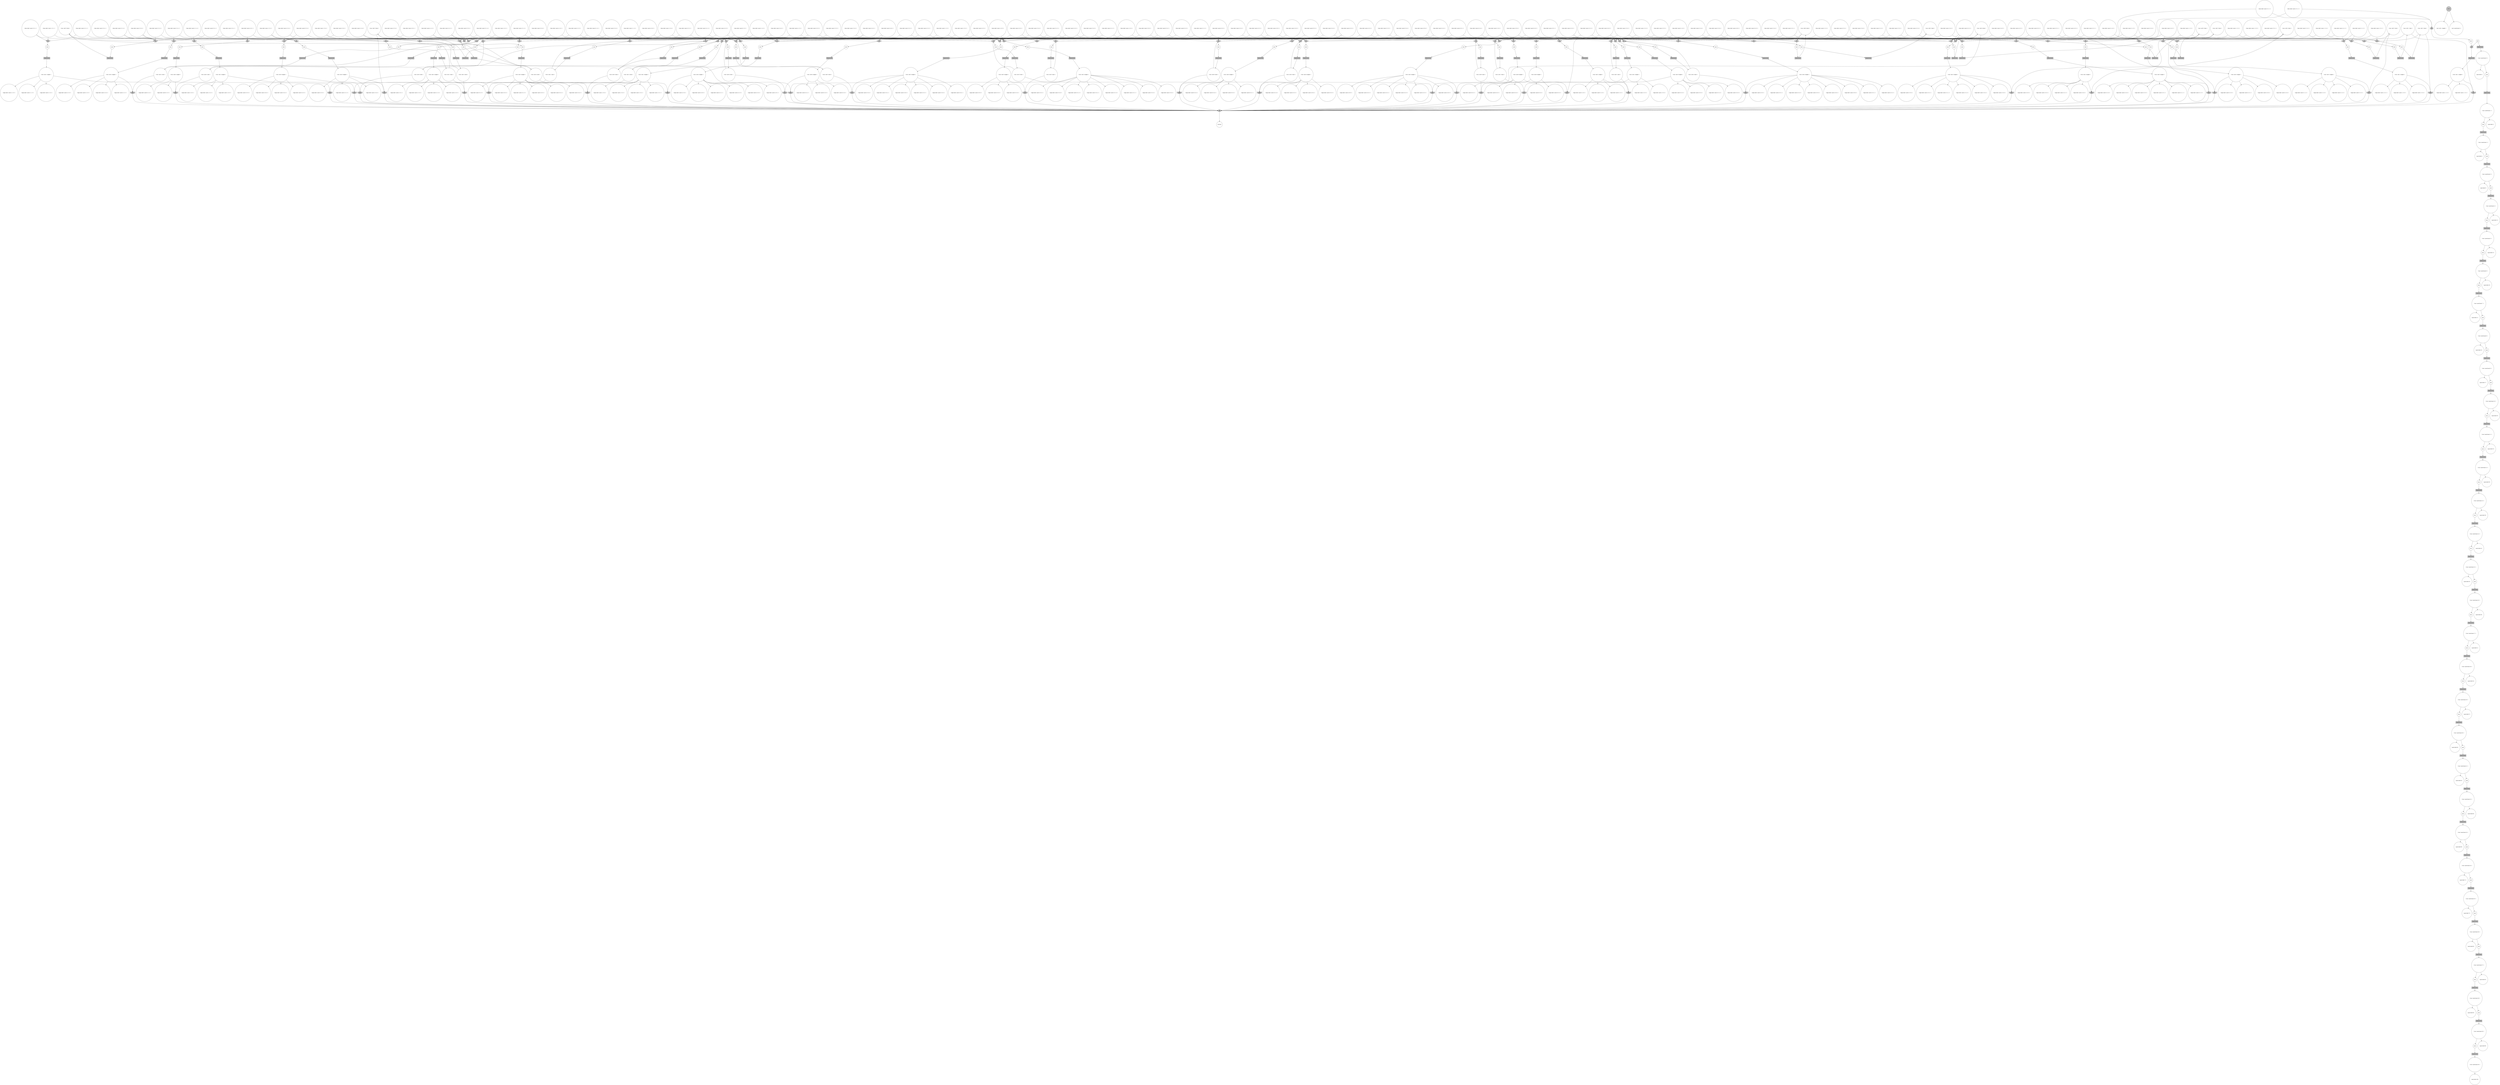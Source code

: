 digraph propNet
{
	"@6e2243fb"[shape=invhouse, style= filled, fillcolor=grey, label="AND"]; "@6e2243fb"->"@2c7c6b8e"; 
	"@1ae3b270"[shape=circle, style= filled, fillcolor=white, label="( does robot ( move 3 2 4 4 ) )"]; "@1ae3b270"->"@342882af"; "@1ae3b270"->"@3cb975ad"; 
	"@1854dfcf"[shape=circle, style= filled, fillcolor=white, label="( does robot ( move 4 2 2 1 ) )"]; "@1854dfcf"->"@29409deb"; "@1854dfcf"->"@4799bfc"; 
	"@5ebfdd46"[shape=circle, style= filled, fillcolor=white, label="( does robot ( move 5 4 3 3 ) )"]; "@5ebfdd46"->"@54a2a5c6"; "@5ebfdd46"->"@7df224cd"; 
	"@1579d7dd"[shape=circle, style= filled, fillcolor=white, label="( true ( moveCount 27 ) )"]; "@1579d7dd"->"@4b54b06"; "@1579d7dd"->"@44703168"; 
	"@6d8cadcd"[shape=circle, style= filled, fillcolor=white, label="( goal robot 80 )"]; 
	"@20b3ca83"[shape=circle, style= filled, fillcolor=white, label="( legal robot ( move 4 4 5 2 ) )"]; 
	"@1fca18c6"[shape=circle, style= filled, fillcolor=white, label="( true ( cell 4 1 knight ) )"]; "@1fca18c6"->"@2745b7f0"; "@1fca18c6"->"@30a7c898"; "@1fca18c6"->"@59e786fa"; "@1fca18c6"->"@115faadb"; "@1fca18c6"->"@4b70b8b6"; 
	"@3b7022f6"[shape=ellipse, style= filled, fillcolor=grey, label="OR"]; "@3b7022f6"->"@3f0762f6"; 
	"@7df224cd"[shape=ellipse, style= filled, fillcolor=grey, label="OR"]; "@7df224cd"->"@244e4f54"; 
	"@4c2b880a"[shape=circle, style= filled, fillcolor=white, label="( legal robot ( move 1 5 3 4 ) )"]; 
	"@214d0d46"[shape=circle, style= filled, fillcolor=white, label="( legal robot ( move 5 2 3 3 ) )"]; 
	"@185a1eb5"[shape=circle, style= filled, fillcolor=white, label="( legal robot ( move 2 4 3 2 ) )"]; 
	"@425df37a"[shape=circle, style= filled, fillcolor=white, label="( does robot ( move 6 3 5 5 ) )"]; "@425df37a"->"@1a731362"; "@425df37a"->"@6489e6e3"; 
	"@71e93fad"[shape=invhouse, style= filled, fillcolor=grey, label="AND"]; "@71e93fad"->"@2c7c6b8e"; 
	"@39d47789"[shape=circle, style= filled, fillcolor=white, label="init"]; "@39d47789"->"@4e83f71c"; "@39d47789"->"@2bf3e108"; 
	"@48deeb9c"[shape=circle, style= filled, fillcolor=white, label="( does robot ( move 4 2 6 1 ) )"]; "@48deeb9c"->"@38c7296d"; "@48deeb9c"->"@4799bfc"; 
	"@c18fa93"[shape=circle, style= filled, fillcolor=white, label="( legal robot ( move 2 2 3 4 ) )"]; 
	"@680bf396"[shape=circle, style= filled, fillcolor=white, label="( legal robot ( move 3 3 5 2 ) )"]; 
	"@142abb86"[shape=circle, style= filled, fillcolor=white, label="( true ( cell 6 4 hole ) )"]; "@142abb86"->"@36d72c78"; "@142abb86"->"@317b06ff"; 
	"@25446dc3"[shape=invhouse, style= filled, fillcolor=grey, label="AND"]; "@25446dc3"->"@2c7c6b8e"; 
	"@55d46b4"[shape=box, style= filled, fillcolor=grey, label="TRANSITION"]; "@55d46b4"->"@6c2283ce"; 
	"@3a23fcd2"[shape=circle, style= filled, fillcolor=white, label="( legal robot ( move 2 5 1 3 ) )"]; 
	"@527cd669"[shape=ellipse, style= filled, fillcolor=grey, label="OR"]; "@527cd669"->"@1e0b1ce"; 
	"@20a694b4"[shape=circle, style= filled, fillcolor=white, label="anon"]; "@20a694b4"->"@37a83998"; 
	"@25439d6d"[shape=circle, style= filled, fillcolor=white, label="anon"]; "@25439d6d"->"@fb5449d"; 
	"@3278a91"[shape=circle, style= filled, fillcolor=white, label="( does robot ( move 3 3 2 5 ) )"]; "@3278a91"->"@58437220"; "@3278a91"->"@3d85a0b9"; 
	"@30f546e"[shape=circle, style= filled, fillcolor=white, label="( legal robot ( move 4 4 3 2 ) )"]; 
	"@2a9440a6"[shape=circle, style= filled, fillcolor=white, label="( legal robot ( move 3 3 4 5 ) )"]; 
	"@22b2806"[shape=circle, style= filled, fillcolor=white, label="( legal robot ( move 1 1 2 3 ) )"]; 
	"@a087c6e"[shape=box, style= filled, fillcolor=grey, label="TRANSITION"]; "@a087c6e"->"@4f7fd2e0"; 
	"@2b15db8f"[shape=circle, style= filled, fillcolor=white, label="anon"]; "@2b15db8f"->"@55d46b4"; 
	"@34c2910a"[shape=circle, style= filled, fillcolor=white, label="( legal robot ( move 5 3 3 2 ) )"]; 
	"@2129a843"[shape=circle, style= filled, fillcolor=white, label="anon"]; "@2129a843"->"@7cc8d976"; 
	"@42d795d2"[shape=circle, style= filled, fillcolor=white, label="( goal robot 21 )"]; 
	"@48e4a44b"[shape=circle, style= filled, fillcolor=white, label="( true ( moveCount 6 ) )"]; "@48e4a44b"->"@194d874b"; "@48e4a44b"->"@5e651a66"; 
	"@552e705"[shape=ellipse, style= filled, fillcolor=grey, label="OR"]; "@552e705"->"@5bcfbfe"; 
	"@67994ea6"[shape=circle, style= filled, fillcolor=white, label="( does robot ( move 4 3 6 2 ) )"]; "@67994ea6"->"@6a9a56bf"; "@67994ea6"->"@65dbca99"; 
	"@437a0861"[shape=circle, style= filled, fillcolor=white, label="( legal robot ( move 3 3 1 2 ) )"]; 
	"@7b5dcd5b"[shape=circle, style= filled, fillcolor=white, label="( legal robot ( move 4 3 2 4 ) )"]; 
	"@4e83f71c"[shape=ellipse, style= filled, fillcolor=grey, label="OR"]; "@4e83f71c"->"@787935a1"; 
	"@151c7c43"[shape=circle, style= filled, fillcolor=white, label="( goal robot 27 )"]; 
	"@2db62f7a"[shape=circle, style= filled, fillcolor=white, label="anon"]; "@2db62f7a"->"@4373e9ea"; 
	"@267fd96e"[shape=circle, style= filled, fillcolor=white, label="anon"]; "@267fd96e"->"@6c43995d"; 
	"@1aa49e9a"[shape=circle, style= filled, fillcolor=white, label="( goal robot 96 )"]; 
	"@36e8f73d"[shape=circle, style= filled, fillcolor=white, label="( true ( moveCount 7 ) )"]; "@36e8f73d"->"@1df23cfe"; "@36e8f73d"->"@42d795d2"; 
	"@6c07912b"[shape=circle, style= filled, fillcolor=white, label="( legal robot ( move 2 5 4 4 ) )"]; 
	"@678076a6"[shape=circle, style= filled, fillcolor=white, label="( legal robot ( move 1 5 2 3 ) )"]; 
	"@20106937"[shape=box, style= filled, fillcolor=grey, label="TRANSITION"]; "@20106937"->"@19d304ac"; 
	"@7617f67f"[shape=invhouse, style= filled, fillcolor=grey, label="AND"]; "@7617f67f"->"@2c7c6b8e"; 
	"@8801cab"[shape=box, style= filled, fillcolor=grey, label="TRANSITION"]; "@8801cab"->"@68163524"; 
	"@3ddbed7c"[shape=circle, style= filled, fillcolor=white, label="( does robot ( move 3 3 2 1 ) )"]; "@3ddbed7c"->"@29409deb"; "@3ddbed7c"->"@3d85a0b9"; 
	"@2b3c70a2"[shape=circle, style= filled, fillcolor=white, label="( goal robot 63 )"]; 
	"@2a8245e9"[shape=circle, style= filled, fillcolor=white, label="( legal robot ( move 3 2 5 1 ) )"]; 
	"@34959625"[shape=invhouse, style= filled, fillcolor=grey, label="AND"]; "@34959625"->"@2c7c6b8e"; 
	"@79255044"[shape=box, style= filled, fillcolor=grey, label="TRANSITION"]; "@79255044"->"@3f779cb"; 
	"@69ee5565"[shape=circle, style= filled, fillcolor=white, label="( does robot ( move 4 3 3 5 ) )"]; "@69ee5565"->"@6a9a56bf"; "@69ee5565"->"@55efeb51"; 
	"@3efa8cd6"[shape=circle, style= filled, fillcolor=white, label="( does robot ( move 6 2 4 1 ) )"]; "@3efa8cd6"->"@6b96414a"; "@3efa8cd6"->"@51b5d7cb"; 
	"@5ba0df26"[shape=circle, style= filled, fillcolor=white, label="( legal robot ( move 3 5 4 3 ) )"]; 
	"@16391170"[shape=circle, style= filled, fillcolor=white, label="( does robot ( move 2 3 1 1 ) )"]; "@16391170"->"@4891120c"; "@16391170"->"@13e70a08"; 
	"@1e7a5233"[shape=ellipse, style= filled, fillcolor=grey, label="OR"]; "@1e7a5233"->"@70aaa1e6"; 
	"@5cef9e98"[shape=invhouse, style= filled, fillcolor=grey, label="AND"]; "@5cef9e98"->"@2c7c6b8e"; 
	"@56a13ea6"[shape=circle, style= filled, fillcolor=white, label="( does robot ( move 5 2 4 4 ) )"]; "@56a13ea6"->"@3cb975ad"; "@56a13ea6"->"@6dff028"; 
	"@131a58a4"[shape=circle, style= filled, fillcolor=white, label="( true ( cell 3 4 hole ) )"]; "@131a58a4"->"@1e7a5233"; "@131a58a4"->"@45db86a0"; 
	"@4a1b594d"[shape=circle, style= filled, fillcolor=white, label="( true ( cell 2 1 hole ) )"]; "@4a1b594d"->"@66ae5d9d"; "@4a1b594d"->"@4daf3c28"; 
	"@3f779cb"[shape=circle, style= filled, fillcolor=white, label="( true ( cell 4 5 hole ) )"]; "@3f779cb"->"@6e2243fb"; "@3f779cb"->"@141689ca"; 
	"@7f51d4a8"[shape=circle, style= filled, fillcolor=white, label="( does robot ( move 3 2 2 4 ) )"]; "@7f51d4a8"->"@342882af"; "@7f51d4a8"->"@7791a53c"; 
	"@567fe7ac"[shape=box, style= filled, fillcolor=grey, label="TRANSITION"]; "@567fe7ac"->"@10cf9d51"; 
	"@1b393f8f"[shape=circle, style= filled, fillcolor=white, label="( does robot ( move 4 3 3 1 ) )"]; "@1b393f8f"->"@6a9a56bf"; "@1b393f8f"->"@552e705"; 
	"@75999b61"[shape=box, style= filled, fillcolor=grey, label="TRANSITION"]; "@75999b61"->"@4c9a105d"; 
	"@2ac3c6b2"[shape=circle, style= filled, fillcolor=white, label="( legal robot ( move 5 3 4 5 ) )"]; 
	"@579f437f"[shape=box, style= filled, fillcolor=grey, label="TRANSITION"]; "@579f437f"->"@4acaef4c"; 
	"@53a5af37"[shape=circle, style= filled, fillcolor=white, label="( does robot ( move 3 2 5 1 ) )"]; "@53a5af37"->"@b769de9"; "@53a5af37"->"@342882af"; 
	"@30a7c898"[shape=circle, style= filled, fillcolor=white, label="( legal robot ( move 4 1 2 2 ) )"]; 
	"@2f28849"[shape=circle, style= filled, fillcolor=white, label="( legal robot ( move 6 2 4 1 ) )"]; 
	"@406c4aa1"[shape=circle, style= filled, fillcolor=white, label="( does robot ( move 3 3 5 2 ) )"]; "@406c4aa1"->"@527cd669"; "@406c4aa1"->"@3d85a0b9"; 
	"@1ae540a6"[shape=circle, style= filled, fillcolor=white, label="( does robot ( move 3 3 1 4 ) )"]; "@1ae540a6"->"@5069e62e"; "@1ae540a6"->"@3d85a0b9"; 
	"@2fe36ebc"[shape=circle, style= filled, fillcolor=white, label="( does robot ( move 2 4 1 2 ) )"]; "@2fe36ebc"->"@15411393"; "@2fe36ebc"->"@75f5697a"; 
	"@11220055"[shape=circle, style= filled, fillcolor=white, label="( goal robot 3 )"]; 
	"@1e0b1ce"[shape=circle, style= filled, fillcolor=white, label="anon"]; "@1e0b1ce"->"@14b986c"; 
	"@767d75b3"[shape=circle, style= filled, fillcolor=white, label="( legal robot ( move 2 3 3 5 ) )"]; 
	"@1f499b2c"[shape=circle, style= filled, fillcolor=white, label="( true ( moveCount 19 ) )"]; "@1f499b2c"->"@69b28a51"; "@1f499b2c"->"@2c53edc6"; 
	"@6d996380"[shape=circle, style= filled, fillcolor=white, label="( legal robot ( move 1 2 3 3 ) )"]; 
	"@527a7162"[shape=circle, style= filled, fillcolor=white, label="( does robot ( move 6 4 4 5 ) )"]; "@527a7162"->"@3846a707"; "@527a7162"->"@317b06ff"; 
	"@4f639634"[shape=circle, style= filled, fillcolor=white, label="( true ( cell 3 4 knight ) )"]; "@4f639634"->"@41791993"; "@4f639634"->"@5ebfb059"; "@4f639634"->"@23ffaafe"; "@4f639634"->"@543fca36"; "@4f639634"->"@6107799e"; "@4f639634"->"@74e0da2d"; "@4f639634"->"@45db86a0"; 
	"@3d85a0b9"[shape=ellipse, style= filled, fillcolor=grey, label="OR"]; "@3d85a0b9"->"@ffaf13d"; 
	"@3b43c4db"[shape=box, style= filled, fillcolor=grey, label="TRANSITION"]; "@3b43c4db"->"@7dbe3228"; 
	"@6b96414a"[shape=ellipse, style= filled, fillcolor=grey, label="OR"]; "@6b96414a"->"@55989874"; 
	"@3207c8b6"[shape=circle, style= filled, fillcolor=white, label="anon"]; "@3207c8b6"->"@e7cab90"; 
	"@538c90f8"[shape=circle, style= filled, fillcolor=white, label="( true ( cell 5 2 hole ) )"]; "@538c90f8"->"@36a10a2e"; "@538c90f8"->"@6dff028"; 
	"@600522d7"[shape=circle, style= filled, fillcolor=white, label="anon"]; "@600522d7"->"@6ce21f5d"; 
	"@51b5d7cb"[shape=ellipse, style= filled, fillcolor=grey, label="OR"]; "@51b5d7cb"->"@796a7a55"; 
	"@6d29cb02"[shape=box, style= filled, fillcolor=grey, label="TRANSITION"]; "@6d29cb02"->"@4a1b594d"; 
	"@5401419b"[shape=circle, style= filled, fillcolor=white, label="anon"]; "@5401419b"->"@11a19fe5"; 
	"@4e59eb42"[shape=circle, style= filled, fillcolor=white, label="( does robot ( move 3 3 4 5 ) )"]; "@4e59eb42"->"@3846a707"; "@4e59eb42"->"@3d85a0b9"; 
	"@68163524"[shape=circle, style= filled, fillcolor=white, label="( true ( cell 6 3 knight ) )"]; "@68163524"->"@1bfe5a8a"; "@68163524"->"@2afacf55"; "@68163524"->"@d9f9598"; "@68163524"->"@37c22f06"; "@68163524"->"@32b6e1b6"; 
	"@10cf9d51"[shape=circle, style= filled, fillcolor=white, label="( true ( moveCount 25 ) )"]; "@10cf9d51"->"@2ec0a42b"; "@10cf9d51"->"@18d4646a"; 
	"@66cde5cb"[shape=circle, style= filled, fillcolor=white, label="( true ( moveCount 16 ) )"]; "@66cde5cb"->"@5a15ad74"; "@66cde5cb"->"@1f29f4e2"; 
	"@5db00882"[shape=circle, style= filled, fillcolor=white, label="( does robot ( move 5 3 3 2 ) )"]; "@5db00882"->"@3a43e3a3"; "@5db00882"->"@7e74c65a"; 
	"@5516d3dc"[shape=circle, style= filled, fillcolor=white, label="anon"]; "@5516d3dc"->"@69176437"; 
	"@608a1b4e"[shape=circle, style= filled, fillcolor=white, label="( legal robot ( move 5 5 3 4 ) )"]; 
	"@57909d30"[shape=circle, style= filled, fillcolor=white, label="( goal robot 24 )"]; 
	"@4fa342e2"[shape=circle, style= filled, fillcolor=white, label="( does robot ( move 6 5 5 3 ) )"]; "@4fa342e2"->"@30355419"; "@4fa342e2"->"@3b7022f6"; 
	"@12da22e9"[shape=box, style= filled, fillcolor=grey, label="TRANSITION"]; "@12da22e9"->"@64b5dffd"; 
	"@538f318b"[shape=circle, style= filled, fillcolor=white, label="( does robot ( move 5 4 4 2 ) )"]; "@538f318b"->"@928dc74"; "@538f318b"->"@7df224cd"; 
	"@7993704"[shape=circle, style= filled, fillcolor=white, label="anon"]; "@7993704"->"@190873ca"; 
	"@76203669"[shape=circle, style= filled, fillcolor=white, label="( does robot ( move 3 4 4 2 ) )"]; "@76203669"->"@928dc74"; "@76203669"->"@1e7a5233"; 
	"@41791993"[shape=circle, style= filled, fillcolor=white, label="( legal robot ( move 3 4 5 5 ) )"]; 
	"@33676886"[shape=box, style= filled, fillcolor=grey, label="TRANSITION"]; "@33676886"->"@3b313024"; 
	"@7eb48cc7"[shape=box, style= filled, fillcolor=grey, label="TRANSITION"]; "@7eb48cc7"->"@1986793f"; 
	"@25536e21"[shape=circle, style= filled, fillcolor=white, label="( legal robot ( move 6 2 4 3 ) )"]; 
	"@7285cef"[shape=circle, style= filled, fillcolor=white, label="( does robot ( move 2 1 1 3 ) )"]; "@7285cef"->"@4daf3c28"; "@7285cef"->"@7ce508d3"; 
	"@3846a707"[shape=ellipse, style= filled, fillcolor=grey, label="OR"]; "@3846a707"->"@267fd96e"; 
	"@64bb0321"[shape=circle, style= filled, fillcolor=white, label="( legal robot ( move 4 2 3 4 ) )"]; 
	"@115faadb"[shape=invhouse, style= filled, fillcolor=grey, label="AND"]; "@115faadb"->"@2c7c6b8e"; 
	"@6c43995d"[shape=box, style= filled, fillcolor=grey, label="TRANSITION"]; "@6c43995d"->"@b9d4c3a"; 
	"@23f3e3fd"[shape=ellipse, style= filled, fillcolor=grey, label="OR"]; "@23f3e3fd"->"@60fd097b"; 
	"@19d304ac"[shape=circle, style= filled, fillcolor=white, label="( true ( moveCount 5 ) )"]; "@19d304ac"->"@600522d7"; "@19d304ac"->"@24657bef"; 
	"@6fa9efcd"[shape=circle, style= filled, fillcolor=white, label="( does robot ( move 1 3 3 2 ) )"]; "@6fa9efcd"->"@7e74c65a"; "@6fa9efcd"->"@113a266b"; 
	"@5c5a072a"[shape=circle, style= filled, fillcolor=white, label="( does robot ( move 6 5 4 4 ) )"]; "@5c5a072a"->"@30355419"; "@5c5a072a"->"@3cb975ad"; 
	"@55917247"[shape=circle, style= filled, fillcolor=white, label="( does robot ( move 4 4 2 3 ) )"]; "@55917247"->"@7a147237"; "@55917247"->"@526b3cd3"; 
	"@26913c14"[shape=circle, style= filled, fillcolor=white, label="( does robot ( move 1 3 2 1 ) )"]; "@26913c14"->"@29409deb"; "@26913c14"->"@113a266b"; 
	"@2afacf55"[shape=circle, style= filled, fillcolor=white, label="( legal robot ( move 6 3 5 1 ) )"]; 
	"@b043a3"[shape=circle, style= filled, fillcolor=white, label="anon"]; "@b043a3"->"@79e9df9c"; 
	"@7e0e42af"[shape=circle, style= filled, fillcolor=white, label="( does robot ( move 5 3 6 1 ) )"]; "@7e0e42af"->"@3a43e3a3"; "@7e0e42af"->"@38c7296d"; 
	"@5f8d4b95"[shape=circle, style= filled, fillcolor=white, label="( goal robot 6 )"]; 
	"@5c47556a"[shape=circle, style= filled, fillcolor=white, label="( does robot ( move 2 3 1 5 ) )"]; "@5c47556a"->"@13e70a08"; "@5c47556a"->"@5060706b"; 
	"@b769de9"[shape=ellipse, style= filled, fillcolor=grey, label="OR"]; "@b769de9"->"@187931e0"; 
	"@2e37735d"[shape=circle, style= filled, fillcolor=white, label="( does robot ( move 4 4 6 3 ) )"]; "@2e37735d"->"@526b3cd3"; "@2e37735d"->"@bd5cfc"; 
	"@4e4fc091"[shape=circle, style= filled, fillcolor=white, label="anon"]; "@4e4fc091"->"@cdabdca"; 
	"@4238365d"[shape=box, style= filled, fillcolor=grey, label="TRANSITION"]; "@4238365d"->"@2f823052"; 
	"@7af74377"[shape=circle, style= filled, fillcolor=white, label="anon"]; "@7af74377"->"@a087c6e"; 
	"@3bad70a3"[shape=circle, style= filled, fillcolor=white, label="( legal robot ( move 1 3 3 2 ) )"]; 
	"@3df2d2cf"[shape=circle, style= filled, fillcolor=white, label="( true ( moveCount 26 ) )"]; "@3df2d2cf"->"@6d8cadcd"; "@3df2d2cf"->"@2ea965c9"; 
	"@7e4620f4"[shape=box, style= filled, fillcolor=grey, label="TRANSITION"]; "@7e4620f4"->"@3df2d2cf"; 
	"@3576fd39"[shape=circle, style= filled, fillcolor=white, label="( does robot ( move 4 1 2 2 ) )"]; "@3576fd39"->"@186cc62b"; "@3576fd39"->"@e3c4b82"; 
	"@37a8fe42"[shape=circle, style= filled, fillcolor=white, label="( does robot ( move 5 3 4 1 ) )"]; "@37a8fe42"->"@3a43e3a3"; "@37a8fe42"->"@6b96414a"; 
	"@6e8d9f04"[shape=circle, style= filled, fillcolor=white, label="( does robot ( move 4 2 3 4 ) )"]; "@6e8d9f04"->"@4799bfc"; "@6e8d9f04"->"@46b94c58"; 
	"@41842315"[shape=circle, style= filled, fillcolor=white, label="( true ( cell 2 1 knight ) )"]; "@41842315"->"@295c46da"; "@41842315"->"@66ae5d9d"; "@41842315"->"@4e01255e"; "@41842315"->"@2f79da7d"; 
	"@41b21326"[shape=circle, style= filled, fillcolor=white, label="( legal robot ( move 4 4 2 3 ) )"]; 
	"@7e666aea"[shape=circle, style= filled, fillcolor=white, label="anon"]; "@7e666aea"->"@5e312442"; 
	"@13d34b59"[shape=circle, style= filled, fillcolor=white, label="( does robot ( move 3 4 5 3 ) )"]; "@13d34b59"->"@3b7022f6"; "@13d34b59"->"@1e7a5233"; 
	"@51a8c542"[shape=circle, style= filled, fillcolor=white, label="( true ( cell 3 1 hole ) )"]; "@51a8c542"->"@2c55de08"; "@51a8c542"->"@50201a40"; 
	"@1023a4c5"[shape=circle, style= filled, fillcolor=white, label="anon"]; "@1023a4c5"->"@8801cab"; 
	"@19255e4b"[shape=circle, style= filled, fillcolor=white, label="( goal robot 9 )"]; 
	"@23f6d2bc"[shape=circle, style= filled, fillcolor=white, label="( true ( cell 5 3 knight ) )"]; "@23f6d2bc"->"@2ac3c6b2"; "@23f6d2bc"->"@34c2910a"; "@23f6d2bc"->"@641c88f6"; "@23f6d2bc"->"@a69ef2c"; "@23f6d2bc"->"@6de86394"; "@23f6d2bc"->"@775257cd"; "@23f6d2bc"->"@3a7a1112"; 
	"@317fd5ad"[shape=box, style= filled, fillcolor=grey, label="TRANSITION"]; "@317fd5ad"->"@75c42947"; 
	"@8ba578f"[shape=box, style= filled, fillcolor=grey, label="TRANSITION"]; "@8ba578f"->"@1ffb28a4"; 
	"@5a094258"[shape=doublecircle, style= filled, fillcolor=grey, label="TRUE"]; "@5a094258"->"@49384d99"; "@5a094258"->"@15e2cd96"; 
	"@342882af"[shape=ellipse, style= filled, fillcolor=grey, label="OR"]; "@342882af"->"@4f9bc9e9"; 
	"@4ff1a8af"[shape=circle, style= filled, fillcolor=white, label="( legal robot ( move 4 2 2 1 ) )"]; 
	"@48833847"[shape=invhouse, style= filled, fillcolor=grey, label="AND"]; "@48833847"->"@2c7c6b8e"; 
	"@7ce508d3"[shape=ellipse, style= filled, fillcolor=grey, label="OR"]; "@7ce508d3"->"@20a694b4"; 
	"@2dff2589"[shape=circle, style= filled, fillcolor=white, label="( legal robot ( move 4 2 6 3 ) )"]; 
	"@11c8b0fb"[shape=circle, style= filled, fillcolor=white, label="( does robot ( move 2 4 3 2 ) )"]; "@11c8b0fb"->"@7e74c65a"; "@11c8b0fb"->"@15411393"; 
	"@64b5dffd"[shape=circle, style= filled, fillcolor=white, label="( true ( moveCount 29 ) )"]; "@64b5dffd"->"@1aa49e9a"; "@64b5dffd"->"@2b15db8f"; 
	"@660eba1a"[shape=circle, style= filled, fillcolor=white, label="( legal robot ( move 3 3 4 1 ) )"]; 
	"@77bb6583"[shape=circle, style= filled, fillcolor=white, label="( true ( cell 4 3 hole ) )"]; "@77bb6583"->"@3ff3561a"; "@77bb6583"->"@6a9a56bf"; 
	"@6e9764d4"[shape=circle, style= filled, fillcolor=white, label="( legal robot ( move 2 2 1 4 ) )"]; 
	"@32c2783c"[shape=circle, style= filled, fillcolor=white, label="( does robot ( move 5 1 6 3 ) )"]; "@32c2783c"->"@1330b35b"; "@32c2783c"->"@bd5cfc"; 
	"@6cc465cd"[shape=circle, style= filled, fillcolor=white, label="( legal robot ( move 4 3 3 5 ) )"]; 
	"@15e2cd96"[shape=circle, style= filled, fillcolor=white, label="( init ( moveCount 0 ) )"]; 
	"@e7cab90"[shape=box, style= filled, fillcolor=grey, label="TRANSITION"]; "@e7cab90"->"@46644e4b"; 
	"@3a43e3a3"[shape=ellipse, style= filled, fillcolor=grey, label="OR"]; "@3a43e3a3"->"@3f160037"; 
	"@1e5e7e66"[shape=box, style= filled, fillcolor=grey, label="TRANSITION"]; "@1e5e7e66"->"@21854716"; 
	"@59e786fa"[shape=circle, style= filled, fillcolor=white, label="( legal robot ( move 4 1 5 3 ) )"]; 
	"@4373e9ea"[shape=box, style= filled, fillcolor=grey, label="TRANSITION"]; "@4373e9ea"->"@78d4a499"; 
	"@5a7f2f67"[shape=ellipse, style= filled, fillcolor=grey, label="OR"]; "@5a7f2f67"->"@5401419b"; 
	"@1c9443d2"[shape=circle, style= filled, fillcolor=white, label="( legal robot ( move 3 2 1 1 ) )"]; 
	"@bd5cfc"[shape=ellipse, style= filled, fillcolor=grey, label="OR"]; "@bd5cfc"->"@1023a4c5"; 
	"@21a36416"[shape=circle, style= filled, fillcolor=white, label="( does robot ( move 3 2 1 3 ) )"]; "@21a36416"->"@342882af"; "@21a36416"->"@7ce508d3"; 
	"@5a15ad74"[shape=circle, style= filled, fillcolor=white, label="anon"]; "@5a15ad74"->"@20b048a1"; 
	"@6de86394"[shape=circle, style= filled, fillcolor=white, label="( legal robot ( move 5 3 4 1 ) )"]; 
	"@68ea2e0a"[shape=circle, style= filled, fillcolor=white, label="( does robot ( move 1 4 2 2 ) )"]; "@68ea2e0a"->"@3d683b3c"; "@68ea2e0a"->"@186cc62b"; 
	"@369c1699"[shape=circle, style= filled, fillcolor=white, label="( legal robot ( move 6 4 5 2 ) )"]; 
	"@54b58608"[shape=circle, style= filled, fillcolor=white, label="( does robot ( move 4 5 3 3 ) )"]; "@54b58608"->"@54a2a5c6"; "@54b58608"->"@141689ca"; 
	"@b8de7f"[shape=box, style= filled, fillcolor=grey, label="TRANSITION"]; "@b8de7f"->"@2e9bf23d"; 
	"@2c4b1932"[shape=circle, style= filled, fillcolor=white, label="( legal robot ( move 2 3 3 1 ) )"]; 
	"@1986793f"[shape=circle, style= filled, fillcolor=white, label="( true ( moveCount 14 ) )"]; "@1986793f"->"@4e4fc091"; "@1986793f"->"@1769d1ba"; 
	"@180a0fdc"[shape=circle, style= filled, fillcolor=white, label="( true ( cell 2 2 hole ) )"]; "@180a0fdc"->"@532e5816"; "@180a0fdc"->"@47ac0f73"; 
	"@45db86a0"[shape=invhouse, style= filled, fillcolor=grey, label="AND"]; "@45db86a0"->"@2c7c6b8e"; 
	"@7d244e08"[shape=circle, style= filled, fillcolor=white, label="anon"]; "@7d244e08"->"@daa183"; 
	"@fa76988"[shape=circle, style= filled, fillcolor=white, label="( legal robot ( move 2 3 1 5 ) )"]; 
	"@11e86f65"[shape=circle, style= filled, fillcolor=white, label="( does robot ( move 6 3 4 4 ) )"]; "@11e86f65"->"@3cb975ad"; "@11e86f65"->"@6489e6e3"; 
	"@3112fe3e"[shape=circle, style= filled, fillcolor=white, label="( does robot ( move 2 3 3 1 ) )"]; "@3112fe3e"->"@13e70a08"; "@3112fe3e"->"@552e705"; 
	"@2a4f8f8b"[shape=circle, style= filled, fillcolor=white, label="( does robot ( move 3 1 5 2 ) )"]; "@2a4f8f8b"->"@527cd669"; "@2a4f8f8b"->"@50201a40"; 
	"@73a0ff87"[shape=circle, style= filled, fillcolor=white, label="( legal robot ( move 5 2 3 1 ) )"]; 
	"@11f2ba20"[shape=box, style= filled, fillcolor=grey, label="TRANSITION"]; "@11f2ba20"->"@5489f951"; 
	"@54e9a1bb"[shape=circle, style= filled, fillcolor=white, label="( does robot ( move 5 2 6 4 ) )"]; "@54e9a1bb"->"@291c57ba"; "@54e9a1bb"->"@6dff028"; 
	"@193caef7"[shape=circle, style= filled, fillcolor=white, label="( does robot ( move 2 1 3 3 ) )"]; "@193caef7"->"@4daf3c28"; "@193caef7"->"@54a2a5c6"; 
	"@8d58eff"[shape=circle, style= filled, fillcolor=white, label="anon"]; "@8d58eff"->"@3b43c4db"; 
	"@f6e9d5d"[shape=invhouse, style= filled, fillcolor=grey, label="AND"]; "@f6e9d5d"->"@2c7c6b8e"; 
	"@64c5e5b"[shape=circle, style= filled, fillcolor=white, label="( legal robot ( move 3 5 2 3 ) )"]; 
	"@62793c6"[shape=circle, style= filled, fillcolor=white, label="( legal robot ( move 2 4 1 2 ) )"]; 
	"@3ff3561a"[shape=invhouse, style= filled, fillcolor=grey, label="AND"]; "@3ff3561a"->"@2c7c6b8e"; 
	"@291c57ba"[shape=ellipse, style= filled, fillcolor=grey, label="OR"]; "@291c57ba"->"@3c3896c"; 
	"@55ac5c85"[shape=circle, style= filled, fillcolor=white, label="( does robot ( move 3 5 1 4 ) )"]; "@55ac5c85"->"@139bd881"; "@55ac5c85"->"@5069e62e"; 
	"@1292a6de"[shape=circle, style= filled, fillcolor=white, label="anon"]; "@1292a6de"->"@2e1db3f0"; 
	"@3a7a1112"[shape=invhouse, style= filled, fillcolor=grey, label="AND"]; "@3a7a1112"->"@2c7c6b8e"; 
	"@2b968df0"[shape=circle, style= filled, fillcolor=white, label="anon"]; "@2b968df0"->"@6d29cb02"; 
	"@7cc8d976"[shape=box, style= filled, fillcolor=grey, label="TRANSITION"]; "@7cc8d976"->"@293fc863"; 
	"@295c46da"[shape=circle, style= filled, fillcolor=white, label="( legal robot ( move 2 1 4 2 ) )"]; 
	"@6def748b"[shape=circle, style= filled, fillcolor=white, label="( does robot ( move 4 5 2 4 ) )"]; "@6def748b"->"@7791a53c"; "@6def748b"->"@141689ca"; 
	"@5f3bb3ac"[shape=circle, style= filled, fillcolor=white, label="anon"]; "@5f3bb3ac"->"@8ba578f"; 
	"@234bebd"[shape=circle, style= filled, fillcolor=white, label="( true ( moveCount 20 ) )"]; "@234bebd"->"@66c10df3"; "@234bebd"->"@3a8c4b43"; 
	"@20b048a1"[shape=box, style= filled, fillcolor=grey, label="TRANSITION"]; "@20b048a1"->"@57af135a"; 
	"@2c7c6b8e"[shape=ellipse, style= filled, fillcolor=grey, label="OR"]; "@2c7c6b8e"->"@1c794e73"; 
	"@2d8f419e"[shape=circle, style= filled, fillcolor=white, label="( does robot ( move 2 5 3 3 ) )"]; "@2d8f419e"->"@54a2a5c6"; "@2d8f419e"->"@3a13ab58"; 
	"@7d3772b6"[shape=invhouse, style= filled, fillcolor=grey, label="AND"]; "@7d3772b6"->"@2c7c6b8e"; 
	"@6f764a1c"[shape=circle, style= filled, fillcolor=white, label="( true ( cell 5 4 hole ) )"]; "@6f764a1c"->"@7df224cd"; "@6f764a1c"->"@437149a3"; 
	"@3f0762f6"[shape=circle, style= filled, fillcolor=white, label="anon"]; "@3f0762f6"->"@663d11fa"; 
	"@13e212dd"[shape=circle, style= filled, fillcolor=white, label="( does robot ( move 4 1 6 2 ) )"]; "@13e212dd"->"@65dbca99"; "@13e212dd"->"@e3c4b82"; 
	"@1a46725d"[shape=circle, style= filled, fillcolor=white, label="( does robot ( move 4 5 5 3 ) )"]; "@1a46725d"->"@3b7022f6"; "@1a46725d"->"@141689ca"; 
	"@99e5c3"[shape=circle, style= filled, fillcolor=white, label="( true ( cell 4 3 knight ) )"]; "@99e5c3"->"@765d43a2"; "@99e5c3"->"@28e5dd6d"; "@99e5c3"->"@3ff3561a"; "@99e5c3"->"@32cf38da"; "@99e5c3"->"@292fbd5b"; "@99e5c3"->"@6cc465cd"; "@99e5c3"->"@5fe28c28"; "@99e5c3"->"@7b5dcd5b"; "@99e5c3"->"@6fcbba0c"; 
	"@30e2bc1d"[shape=circle, style= filled, fillcolor=white, label="( true ( moveCount 11 ) )"]; "@30e2bc1d"->"@3286a78b"; "@30e2bc1d"->"@8d58eff"; 
	"@5bc5960f"[shape=circle, style= filled, fillcolor=white, label="anon"]; "@5bc5960f"->"@20106937"; 
	"@3a13ab58"[shape=ellipse, style= filled, fillcolor=grey, label="OR"]; "@3a13ab58"->"@61563c31"; 
	"@580fd59e"[shape=circle, style= filled, fillcolor=white, label="anon"]; "@580fd59e"->"@71794a83"; 
	"@58437220"[shape=ellipse, style= filled, fillcolor=grey, label="OR"]; "@58437220"->"@33f9c025"; 
	"@2e4f6033"[shape=circle, style= filled, fillcolor=white, label="( true ( cell 1 4 hole ) )"]; "@2e4f6033"->"@3d683b3c"; "@2e4f6033"->"@2a5584ed"; 
	"@4891120c"[shape=ellipse, style= filled, fillcolor=grey, label="OR"]; "@4891120c"->"@2c37f70c"; 
	"@4b8a34d2"[shape=circle, style= filled, fillcolor=white, label="( does robot ( move 4 2 2 3 ) )"]; "@4b8a34d2"->"@7a147237"; "@4b8a34d2"->"@4799bfc"; 
	"@1bfe5a8a"[shape=circle, style= filled, fillcolor=white, label="( legal robot ( move 6 3 5 5 ) )"]; 
	"@3c3896c"[shape=circle, style= filled, fillcolor=white, label="anon"]; "@3c3896c"->"@3fa56a3e"; 
	"@5b1769c"[shape=circle, style= filled, fillcolor=white, label="( true ( cell 5 1 knight ) )"]; "@5b1769c"->"@3f3a3222"; "@5b1769c"->"@1f864014"; "@5b1769c"->"@7f8574aa"; "@5b1769c"->"@6dcaf16"; 
	"@434c4af3"[shape=circle, style= filled, fillcolor=white, label="( true ( cell 1 2 knight ) )"]; "@434c4af3"->"@4e13ce16"; "@434c4af3"->"@6d996380"; "@434c4af3"->"@7e10cc38"; "@434c4af3"->"@7d3772b6"; 
	"@543fca36"[shape=circle, style= filled, fillcolor=white, label="( legal robot ( move 3 4 1 5 ) )"]; 
	"@2c2968d6"[shape=circle, style= filled, fillcolor=white, label="( does robot ( move 4 3 2 2 ) )"]; "@2c2968d6"->"@186cc62b"; "@2c2968d6"->"@6a9a56bf"; 
	"@4f61fd51"[shape=invhouse, style= filled, fillcolor=grey, label="AND"]; "@4f61fd51"->"@2c7c6b8e"; 
	"@4c9a105d"[shape=circle, style= filled, fillcolor=white, label="( true ( moveCount 28 ) )"]; "@4c9a105d"->"@2ae58f93"; "@4c9a105d"->"@b85e47a"; 
	"@5a9cc578"[shape=circle, style= filled, fillcolor=white, label="( true ( moveCount 0 ) )"]; "@5a9cc578"->"@21509ff5"; "@5a9cc578"->"@7ab1a1a4"; 
	"@4dc938e7"[shape=invhouse, style= filled, fillcolor=grey, label="AND"]; "@4dc938e7"->"@2c7c6b8e"; 
	"@1f864014"[shape=circle, style= filled, fillcolor=white, label="( legal robot ( move 5 1 3 2 ) )"]; 
	"@5ca83ed0"[shape=circle, style= filled, fillcolor=white, label="( true ( cell 1 5 hole ) )"]; "@5ca83ed0"->"@4dc938e7"; "@5ca83ed0"->"@23f3e3fd"; 
	"@23ffaafe"[shape=circle, style= filled, fillcolor=white, label="( legal robot ( move 3 4 4 2 ) )"]; 
	"@33211ee7"[shape=box, style= filled, fillcolor=grey, label="TRANSITION"]; "@33211ee7"->"@2cb71e9d"; 
	"@7ff37476"[shape=circle, style= filled, fillcolor=white, label="( legal robot ( move 3 3 1 4 ) )"]; 
	"@7f548eed"[shape=circle, style= filled, fillcolor=white, label="( true ( cell 6 2 knight ) )"]; "@7f548eed"->"@2f28849"; "@7f548eed"->"@25536e21"; "@7f548eed"->"@19bfcd9f"; "@7f548eed"->"@206e9e1f"; 
	"@c2028db"[shape=circle, style= filled, fillcolor=white, label="( does robot ( move 3 4 1 5 ) )"]; "@c2028db"->"@5060706b"; "@c2028db"->"@1e7a5233"; 
	"@444023d7"[shape=circle, style= filled, fillcolor=white, label="( true ( moveCount 10 ) )"]; "@444023d7"->"@2dc4df0b"; "@444023d7"->"@78b2fe03"; 
	"@4682981"[shape=circle, style= filled, fillcolor=white, label="anon"]; "@4682981"->"@156baa53"; 
	"@2732978a"[shape=circle, style= filled, fillcolor=white, label="( legal robot ( move 2 2 4 3 ) )"]; 
	"@45ccba09"[shape=circle, style= filled, fillcolor=white, label="( true ( cell 1 2 hole ) )"]; "@45ccba09"->"@231d4b69"; "@45ccba09"->"@7d3772b6"; 
	"@2efd0d81"[shape=circle, style= filled, fillcolor=white, label="( legal robot ( move 5 4 3 5 ) )"]; 
	"@21509ff5"[shape=circle, style= filled, fillcolor=white, label="( goal robot 0 )"]; 
	"@1769d1ba"[shape=circle, style= filled, fillcolor=white, label="( goal robot 42 )"]; 
	"@244e4f54"[shape=circle, style= filled, fillcolor=white, label="anon"]; "@244e4f54"->"@4e5e1897"; 
	"@74e0da2d"[shape=circle, style= filled, fillcolor=white, label="( legal robot ( move 3 4 1 3 ) )"]; 
	"@1549dd29"[shape=circle, style= filled, fillcolor=white, label="( does robot ( move 1 2 3 3 ) )"]; "@1549dd29"->"@231d4b69"; "@1549dd29"->"@54a2a5c6"; 
	"@49dc008c"[shape=circle, style= filled, fillcolor=white, label="( legal robot ( move 5 5 4 3 ) )"]; 
	"@2dc4df0b"[shape=circle, style= filled, fillcolor=white, label="anon"]; "@2dc4df0b"->"@6742f991"; 
	"@2e05f47e"[shape=circle, style= filled, fillcolor=white, label="( does robot ( move 2 2 4 3 ) )"]; "@2e05f47e"->"@532e5816"; "@2e05f47e"->"@6911a11b"; 
	"@6fa0fd6e"[shape=circle, style= filled, fillcolor=white, label="( does robot ( move 5 3 6 5 ) )"]; "@6fa0fd6e"->"@3a43e3a3"; "@6fa0fd6e"->"@500e366b"; 
	"@4e22d17"[shape=box, style= filled, fillcolor=grey, label="TRANSITION"]; "@4e22d17"->"@7f548eed"; 
	"@298b8472"[shape=circle, style= filled, fillcolor=white, label="( goal robot 45 )"]; 
	"@3b313024"[shape=circle, style= filled, fillcolor=white, label="( true ( cell 3 2 hole ) )"]; "@3b313024"->"@342882af"; "@3b313024"->"@4f7dde50"; 
	"@58622bff"[shape=circle, style= filled, fillcolor=white, label="( legal robot ( move 2 3 4 2 ) )"]; 
	"@6c847916"[shape=box, style= filled, fillcolor=grey, label="TRANSITION"]; "@6c847916"->"@45ccba09"; 
	"@52cf284b"[shape=box, style= filled, fillcolor=grey, label="TRANSITION"]; "@52cf284b"->"@4fb93f90"; 
	"@775257cd"[shape=circle, style= filled, fillcolor=white, label="( legal robot ( move 5 3 6 5 ) )"]; 
	"@4f9bc9e9"[shape=circle, style= filled, fillcolor=white, label="anon"]; "@4f9bc9e9"->"@33676886"; 
	"@255d542f"[shape=circle, style= filled, fillcolor=white, label="( does robot ( move 6 2 5 4 ) )"]; "@255d542f"->"@51b5d7cb"; "@255d542f"->"@5beaeb81"; 
	"@742e4245"[shape=circle, style= filled, fillcolor=white, label="( legal robot ( move 6 5 4 4 ) )"]; 
	"@135b2072"[shape=invhouse, style= filled, fillcolor=grey, label="AND"]; "@135b2072"->"@2c7c6b8e"; 
	"@624f2534"[shape=circle, style= filled, fillcolor=white, label="anon"]; "@624f2534"->"@520b18a8"; 
	"@42e00516"[shape=circle, style= filled, fillcolor=white, label="anon"]; "@42e00516"->"@1ca71c3"; 
	"@1c0b914c"[shape=circle, style= filled, fillcolor=white, label="anon"]; "@1c0b914c"->"@4a09e032"; 
	"@1ee3e282"[shape=circle, style= filled, fillcolor=white, label="( true ( cell 2 3 knight ) )"]; "@1ee3e282"->"@fa76988"; "@1ee3e282"->"@767d75b3"; "@1ee3e282"->"@481d2264"; "@1ee3e282"->"@48833847"; "@1ee3e282"->"@3094564f"; "@1ee3e282"->"@2c4b1932"; "@1ee3e282"->"@58622bff"; 
	"@564df01d"[shape=circle, style= filled, fillcolor=white, label="( legal robot ( move 2 4 4 5 ) )"]; 
	"@11a19fe5"[shape=box, style= filled, fillcolor=grey, label="TRANSITION"]; "@11a19fe5"->"@c326fdc"; 
	"@2ed6490d"[shape=circle, style= filled, fillcolor=white, label="( does robot ( move 6 1 5 3 ) )"]; "@2ed6490d"->"@3b7022f6"; "@2ed6490d"->"@5a7f2f67"; 
	"@5bbe6d69"[shape=circle, style= filled, fillcolor=white, label="( legal robot ( move 3 1 5 2 ) )"]; 
	"@2b82f33c"[shape=box, style= filled, fillcolor=grey, label="TRANSITION"]; "@2b82f33c"->"@488b9d9f"; 
	"@310023dd"[shape=circle, style= filled, fillcolor=white, label="( goal robot 66 )"]; 
	"@30355419"[shape=ellipse, style= filled, fillcolor=grey, label="OR"]; "@30355419"->"@7d244e08"; 
	"@36a10a2e"[shape=invhouse, style= filled, fillcolor=grey, label="AND"]; "@36a10a2e"->"@2c7c6b8e"; 
	"@7a25a893"[shape=circle, style= filled, fillcolor=white, label="anon"]; "@7a25a893"->"@7eb48cc7"; 
	"@352d6363"[shape=circle, style= filled, fillcolor=white, label="( legal robot ( move 4 2 2 3 ) )"]; 
	"@3958238a"[shape=circle, style= filled, fillcolor=white, label="( does robot ( move 6 1 4 2 ) )"]; "@3958238a"->"@928dc74"; "@3958238a"->"@5a7f2f67"; 
	"@76088b4b"[shape=circle, style= filled, fillcolor=white, label="( does robot ( move 1 2 3 1 ) )"]; "@76088b4b"->"@231d4b69"; "@76088b4b"->"@552e705"; 
	"@1c794e73"[shape=circle, style= filled, fillcolor=white, label="terminal"]; 
	"@1246406b"[shape=circle, style= filled, fillcolor=white, label="( legal robot ( move 3 3 2 1 ) )"]; 
	"@49d7572c"[shape=circle, style= filled, fillcolor=white, label="( does robot ( move 1 4 3 5 ) )"]; "@49d7572c"->"@3d683b3c"; "@49d7572c"->"@55efeb51"; 
	"@38c7296d"[shape=ellipse, style= filled, fillcolor=grey, label="OR"]; "@38c7296d"->"@1b70d03a"; 
	"@4f7fd2e0"[shape=circle, style= filled, fillcolor=white, label="( true ( cell 2 4 knight ) )"]; "@4f7fd2e0"->"@62793c6"; "@4f7fd2e0"->"@6417b166"; "@4f7fd2e0"->"@22bf0b63"; "@4f7fd2e0"->"@185a1eb5"; "@4f7fd2e0"->"@564df01d"; 
	"@3e2d863c"[shape=circle, style= filled, fillcolor=white, label="( does robot ( move 5 5 3 4 ) )"]; "@3e2d863c"->"@7f6e78b2"; "@3e2d863c"->"@46b94c58"; 
	"@292fbd5b"[shape=circle, style= filled, fillcolor=white, label="( legal robot ( move 4 3 5 1 ) )"]; 
	"@40d2370d"[shape=circle, style= filled, fillcolor=white, label="anon"]; "@40d2370d"->"@4e22d17"; 
	"@281a78d0"[shape=circle, style= filled, fillcolor=white, label="( true ( cell 1 3 hole ) )"]; "@281a78d0"->"@7617f67f"; "@281a78d0"->"@113a266b"; 
	"@47b41843"[shape=circle, style= filled, fillcolor=white, label="( does robot ( move 4 3 5 5 ) )"]; "@47b41843"->"@1a731362"; "@47b41843"->"@6a9a56bf"; 
	"@22407209"[shape=circle, style= filled, fillcolor=white, label="( does robot ( move 5 4 3 5 ) )"]; "@22407209"->"@7df224cd"; "@22407209"->"@55efeb51"; 
	"@5a7a87d1"[shape=circle, style= filled, fillcolor=white, label="( does robot ( move 2 3 3 5 ) )"]; "@5a7a87d1"->"@13e70a08"; "@5a7a87d1"->"@55efeb51"; 
	"@853b148"[shape=circle, style= filled, fillcolor=white, label="( true ( cell 2 5 knight ) )"]; "@853b148"->"@3a23fcd2"; "@853b148"->"@6c07912b"; "@853b148"->"@751f265a"; "@853b148"->"@71e93fad"; 
	"@1ed408f0"[shape=circle, style= filled, fillcolor=white, label="( does robot ( move 2 4 4 3 ) )"]; "@1ed408f0"->"@6911a11b"; "@1ed408f0"->"@15411393"; 
	"@409615d"[shape=circle, style= filled, fillcolor=white, label="anon"]; "@409615d"->"@44138d67"; 
	"@3f3a3222"[shape=invhouse, style= filled, fillcolor=grey, label="AND"]; "@3f3a3222"->"@2c7c6b8e"; 
	"@78fd947e"[shape=circle, style= filled, fillcolor=white, label="anon"]; "@78fd947e"->"@7037a0f3"; 
	"@5ca30735"[shape=circle, style= filled, fillcolor=white, label="anon"]; "@5ca30735"->"@579f437f"; 
	"@54b0bf64"[shape=box, style= filled, fillcolor=grey, label="TRANSITION"]; "@54b0bf64"->"@271d4c95"; 
	"@2da70fa0"[shape=circle, style= filled, fillcolor=white, label="( does robot ( move 3 4 1 3 ) )"]; "@2da70fa0"->"@7ce508d3"; "@2da70fa0"->"@1e7a5233"; 
	"@2f13e112"[shape=circle, style= filled, fillcolor=white, label="anon"]; "@2f13e112"->"@18ceb7c5"; 
	"@873aaea"[shape=circle, style= filled, fillcolor=white, label="( true ( cell 6 2 hole ) )"]; "@873aaea"->"@51b5d7cb"; "@873aaea"->"@19bfcd9f"; 
	"@70aaa1e6"[shape=circle, style= filled, fillcolor=white, label="anon"]; "@70aaa1e6"->"@5427eb13"; 
	"@3a089b3"[shape=box, style= filled, fillcolor=grey, label="TRANSITION"]; "@3a089b3"->"@712a6bc7"; 
	"@7ab1a1a4"[shape=circle, style= filled, fillcolor=white, label="anon"]; "@7ab1a1a4"->"@5fa8881b"; 
	"@40d2c946"[shape=circle, style= filled, fillcolor=white, label="( does robot ( move 3 1 4 3 ) )"]; "@40d2c946"->"@6911a11b"; "@40d2c946"->"@50201a40"; 
	"@663d11fa"[shape=box, style= filled, fillcolor=grey, label="TRANSITION"]; "@663d11fa"->"@23f6d2bc"; 
	"@187931e0"[shape=circle, style= filled, fillcolor=white, label="anon"]; "@187931e0"->"@4dbc6a1d"; 
	"@6489e6e3"[shape=ellipse, style= filled, fillcolor=grey, label="OR"]; "@6489e6e3"->"@199574a6"; 
	"@a31785a"[shape=circle, style= filled, fillcolor=white, label="( legal robot ( move 2 2 4 1 ) )"]; 
	"@b9d4c3a"[shape=circle, style= filled, fillcolor=white, label="( true ( cell 4 5 knight ) )"]; "@b9d4c3a"->"@6e2243fb"; "@b9d4c3a"->"@4e2123f8"; "@b9d4c3a"->"@10f03827"; "@b9d4c3a"->"@3583ee8d"; "@b9d4c3a"->"@2ad225d1"; 
	"@45e1feaf"[shape=circle, style= filled, fillcolor=white, label="( true ( cell 5 1 hole ) )"]; "@45e1feaf"->"@3f3a3222"; "@45e1feaf"->"@1330b35b"; 
	"@44703168"[shape=circle, style= filled, fillcolor=white, label="( goal robot 85 )"]; 
	"@3a8c4b43"[shape=circle, style= filled, fillcolor=white, label="anon"]; "@3a8c4b43"->"@1ae3825e"; 
	"@61563c31"[shape=circle, style= filled, fillcolor=white, label="anon"]; "@61563c31"->"@b8de7f"; 
	"@6f00d9a7"[shape=circle, style= filled, fillcolor=white, label="( goal robot 69 )"]; 
	"@45aba779"[shape=box, style= filled, fillcolor=grey, label="TRANSITION"]; "@45aba779"->"@508e7ef5"; 
	"@4ee2f6cd"[shape=circle, style= filled, fillcolor=white, label="( does robot ( move 4 1 3 3 ) )"]; "@4ee2f6cd"->"@54a2a5c6"; "@4ee2f6cd"->"@e3c4b82"; 
	"@231d4b69"[shape=ellipse, style= filled, fillcolor=grey, label="OR"]; "@231d4b69"->"@5841ec81"; 
	"@4f7dde50"[shape=invhouse, style= filled, fillcolor=grey, label="AND"]; "@4f7dde50"->"@2c7c6b8e"; 
	"@2437ef2"[shape=circle, style= filled, fillcolor=white, label="( goal robot 12 )"]; 
	"@35e05ad6"[shape=circle, style= filled, fillcolor=white, label="( does robot ( move 5 1 4 3 ) )"]; "@35e05ad6"->"@6911a11b"; "@35e05ad6"->"@1330b35b"; 
	"@18d4646a"[shape=circle, style= filled, fillcolor=white, label="anon"]; "@18d4646a"->"@7e4620f4"; 
	"@1efb59b1"[shape=circle, style= filled, fillcolor=white, label="( legal robot ( move 6 4 4 3 ) )"]; 
	"@2cb71e9d"[shape=circle, style= filled, fillcolor=white, label="( true ( moveCount 3 ) )"]; "@2cb71e9d"->"@2f13e112"; "@2cb71e9d"->"@19255e4b"; 
	"@113a266b"[shape=ellipse, style= filled, fillcolor=grey, label="OR"]; "@113a266b"->"@b043a3"; 
	"@796a7a55"[shape=circle, style= filled, fillcolor=white, label="anon"]; "@796a7a55"->"@2eccd62c"; 
	"@75f5697a"[shape=ellipse, style= filled, fillcolor=grey, label="OR"]; "@75f5697a"->"@42e00516"; 
	"@28e5dd6d"[shape=circle, style= filled, fillcolor=white, label="( legal robot ( move 4 3 6 2 ) )"]; 
	"@9fb03df"[shape=circle, style= filled, fillcolor=white, label="( true ( cell 6 3 hole ) )"]; "@9fb03df"->"@6489e6e3"; "@9fb03df"->"@d9f9598"; 
	"@5ee23f23"[shape=box, style= filled, fillcolor=grey, label="TRANSITION"]; "@5ee23f23"->"@234bebd"; 
	"@481d2264"[shape=circle, style= filled, fillcolor=white, label="( legal robot ( move 2 3 1 1 ) )"]; 
	"@6cda66e6"[shape=circle, style= filled, fillcolor=white, label="( legal robot ( move 6 1 5 3 ) )"]; 
	"@928dc74"[shape=ellipse, style= filled, fillcolor=grey, label="OR"]; "@928dc74"->"@59a1485e"; 
	"@641c88f6"[shape=circle, style= filled, fillcolor=white, label="( legal robot ( move 5 3 6 1 ) )"]; 
	"@513fc475"[shape=circle, style= filled, fillcolor=white, label="anon"]; "@513fc475"->"@49ff4fc7"; 
	"@6a36e07"[shape=circle, style= filled, fillcolor=white, label="( true ( cell 5 2 knight ) )"]; "@6a36e07"->"@45be0d75"; "@6a36e07"->"@36a10a2e"; "@6a36e07"->"@421d75a8"; "@6a36e07"->"@73a0ff87"; "@6a36e07"->"@214d0d46"; 
	"@4b54b06"[shape=circle, style= filled, fillcolor=white, label="anon"]; "@4b54b06"->"@75999b61"; 
	"@6946dc9c"[shape=circle, style= filled, fillcolor=white, label="( does robot ( move 1 5 3 4 ) )"]; "@6946dc9c"->"@46b94c58"; "@6946dc9c"->"@23f3e3fd"; 
	"@257dba83"[shape=circle, style= filled, fillcolor=white, label="( legal robot ( move 1 4 3 3 ) )"]; 
	"@1b70d03a"[shape=circle, style= filled, fillcolor=white, label="anon"]; "@1b70d03a"->"@4238365d"; 
	"@5069e62e"[shape=ellipse, style= filled, fillcolor=grey, label="OR"]; "@5069e62e"->"@5886ff40"; 
	"@19bfcd9f"[shape=invhouse, style= filled, fillcolor=grey, label="AND"]; "@19bfcd9f"->"@2c7c6b8e"; 
	"@7a6a5f35"[shape=circle, style= filled, fillcolor=white, label="( does robot ( move 3 5 2 3 ) )"]; "@7a6a5f35"->"@139bd881"; "@7a6a5f35"->"@7a147237"; 
	"@7f6e78b2"[shape=ellipse, style= filled, fillcolor=grey, label="OR"]; "@7f6e78b2"->"@2db62f7a"; 
	"@1ffb28a4"[shape=circle, style= filled, fillcolor=white, label="( true ( cell 1 1 hole ) )"]; "@1ffb28a4"->"@135b2072"; "@1ffb28a4"->"@16e09a7"; 
	"@d207f78"[shape=circle, style= filled, fillcolor=white, label="( true ( cell 4 1 hole ) )"]; "@d207f78"->"@115faadb"; "@d207f78"->"@e3c4b82"; 
	"@7e10cc38"[shape=circle, style= filled, fillcolor=white, label="( legal robot ( move 1 2 3 1 ) )"]; 
	"@42998eec"[shape=circle, style= filled, fillcolor=white, label="( true ( cell 5 4 knight ) )"]; "@42998eec"->"@2efd0d81"; "@42998eec"->"@2aeff459"; "@42998eec"->"@3e3d940"; "@42998eec"->"@3798d967"; "@42998eec"->"@437149a3"; 
	"@293fc863"[shape=circle, style= filled, fillcolor=white, label="( true ( moveCount 18 ) )"]; "@293fc863"->"@2860d9c"; "@293fc863"->"@683a61d9"; 
	"@3d1ecba3"[shape=circle, style= filled, fillcolor=white, label="( does robot ( move 3 3 1 2 ) )"]; "@3d1ecba3"->"@75f5697a"; "@3d1ecba3"->"@3d85a0b9"; 
	"@7a147237"[shape=ellipse, style= filled, fillcolor=grey, label="OR"]; "@7a147237"->"@5456b77e"; 
	"@21854716"[shape=circle, style= filled, fillcolor=white, label="( true ( cell 5 3 hole ) )"]; "@21854716"->"@3a43e3a3"; "@21854716"->"@3a7a1112"; 
	"@4e01255e"[shape=circle, style= filled, fillcolor=white, label="( legal robot ( move 2 1 3 3 ) )"]; 
	"@15411393"[shape=ellipse, style= filled, fillcolor=grey, label="OR"]; "@15411393"->"@636c22cb"; 
	"@47ac0f73"[shape=invhouse, style= filled, fillcolor=grey, label="AND"]; "@47ac0f73"->"@2c7c6b8e"; 
	"@2c55de08"[shape=invhouse, style= filled, fillcolor=grey, label="AND"]; "@2c55de08"->"@2c7c6b8e"; 
	"@4a808cdd"[shape=circle, style= filled, fillcolor=white, label="( does robot ( move 5 4 6 2 ) )"]; "@4a808cdd"->"@7df224cd"; "@4a808cdd"->"@65dbca99"; 
	"@248a7f92"[shape=circle, style= filled, fillcolor=white, label="anon"]; "@248a7f92"->"@45aba779"; 
	"@57a64845"[shape=circle, style= filled, fillcolor=white, label="( legal robot ( move 3 3 2 5 ) )"]; 
	"@2745b7f0"[shape=circle, style= filled, fillcolor=white, label="( legal robot ( move 4 1 6 2 ) )"]; 
	"@1654c71e"[shape=circle, style= filled, fillcolor=white, label="( legal robot ( move 3 5 5 4 ) )"]; 
	"@7b7a739"[shape=circle, style= filled, fillcolor=white, label="( does robot ( move 2 5 4 4 ) )"]; "@7b7a739"->"@3cb975ad"; "@7b7a739"->"@3a13ab58"; 
	"@aa8caa8"[shape=circle, style= filled, fillcolor=white, label="( legal robot ( move 4 4 6 3 ) )"]; 
	"@1fe569ac"[shape=box, style= filled, fillcolor=grey, label="TRANSITION"]; "@1fe569ac"->"@50ed98e6"; 
	"@6f89cd7e"[shape=circle, style= filled, fillcolor=white, label="( does robot ( move 4 3 2 4 ) )"]; "@6f89cd7e"->"@6a9a56bf"; "@6f89cd7e"->"@7791a53c"; 
	"@49ff4fc7"[shape=box, style= filled, fillcolor=grey, label="TRANSITION"]; "@49ff4fc7"->"@41842315"; 
	"@2617bb62"[shape=circle, style= filled, fillcolor=white, label="( does robot ( move 1 4 3 3 ) )"]; "@2617bb62"->"@3d683b3c"; "@2617bb62"->"@54a2a5c6"; 
	"@20abe7cd"[shape=circle, style= filled, fillcolor=white, label="( does robot ( move 3 4 2 2 ) )"]; "@20abe7cd"->"@186cc62b"; "@20abe7cd"->"@1e7a5233"; 
	"@3816938e"[shape=circle, style= filled, fillcolor=white, label="( legal robot ( move 3 1 1 2 ) )"]; 
	"@77953cd2"[shape=circle, style= filled, fillcolor=white, label="( true ( cell 3 3 knight ) )"]; "@77953cd2"->"@57a64845"; "@77953cd2"->"@660eba1a"; "@77953cd2"->"@1246406b"; "@77953cd2"->"@680bf396"; "@77953cd2"->"@2a9440a6"; "@77953cd2"->"@625a643c"; "@77953cd2"->"@7ff37476"; "@77953cd2"->"@437a0861"; "@77953cd2"->"@5cef9e98"; 
	"@4799bfc"[shape=ellipse, style= filled, fillcolor=grey, label="OR"]; "@4799bfc"->"@4befbfaf"; 
	"@2f29f8aa"[shape=box, style= filled, fillcolor=grey, label="TRANSITION"]; "@2f29f8aa"->"@9fb03df"; 
	"@6957b94b"[shape=box, style= filled, fillcolor=grey, label="TRANSITION"]; "@6957b94b"->"@2a3df98e"; 
	"@3a194f61"[shape=circle, style= filled, fillcolor=white, label="( legal robot ( move 3 2 1 3 ) )"]; 
	"@32cf38da"[shape=circle, style= filled, fillcolor=white, label="( legal robot ( move 4 3 6 4 ) )"]; 
	"@279cdef7"[shape=circle, style= filled, fillcolor=white, label="( does robot ( move 4 4 5 2 ) )"]; "@279cdef7"->"@527cd669"; "@279cdef7"->"@526b3cd3"; 
	"@4f7b3a21"[shape=box, style= filled, fillcolor=grey, label="TRANSITION"]; "@4f7b3a21"->"@4f639634"; 
	"@66ae5d9d"[shape=invhouse, style= filled, fillcolor=grey, label="AND"]; "@66ae5d9d"->"@2c7c6b8e"; 
	"@6742f991"[shape=box, style= filled, fillcolor=grey, label="TRANSITION"]; "@6742f991"->"@30e2bc1d"; 
	"@22ecabf9"[shape=circle, style= filled, fillcolor=white, label="( does robot ( move 3 3 5 4 ) )"]; "@22ecabf9"->"@5beaeb81"; "@22ecabf9"->"@3d85a0b9"; 
	"@d463d94"[shape=circle, style= filled, fillcolor=white, label="anon"]; "@d463d94"->"@3a089b3"; 
	"@3fe24762"[shape=circle, style= filled, fillcolor=white, label="( does robot ( move 2 2 4 1 ) )"]; "@3fe24762"->"@532e5816"; "@3fe24762"->"@6b96414a"; 
	"@6f02243e"[shape=box, style= filled, fillcolor=grey, label="TRANSITION"]; "@6f02243e"->"@1ee3e282"; 
	"@231d48c6"[shape=circle, style= filled, fillcolor=white, label="( does robot ( move 1 1 2 3 ) )"]; "@231d48c6"->"@7a147237"; "@231d48c6"->"@16e09a7"; 
	"@1cfe4382"[shape=box, style= filled, fillcolor=grey, label="TRANSITION"]; "@1cfe4382"->"@4bff0083"; 
	"@373c29fe"[shape=circle, style= filled, fillcolor=white, label="( legal robot ( move 1 3 2 1 ) )"]; 
	"@3f160037"[shape=circle, style= filled, fillcolor=white, label="anon"]; "@3f160037"->"@1e5e7e66"; 
	"@206e9e1f"[shape=circle, style= filled, fillcolor=white, label="( legal robot ( move 6 2 5 4 ) )"]; 
	"@5fe28c28"[shape=circle, style= filled, fillcolor=white, label="( legal robot ( move 4 3 2 2 ) )"]; 
	"@14e7c4e9"[shape=circle, style= filled, fillcolor=white, label="( does robot ( move 6 3 4 2 ) )"]; "@14e7c4e9"->"@928dc74"; "@14e7c4e9"->"@6489e6e3"; 
	"@6b74aa06"[shape=circle, style= filled, fillcolor=white, label="anon"]; "@6b74aa06"->"@79021aac"; 
	"@784c0b8"[shape=circle, style= filled, fillcolor=white, label="( does robot ( move 5 2 3 3 ) )"]; "@784c0b8"->"@54a2a5c6"; "@784c0b8"->"@6dff028"; 
	"@2ea965c9"[shape=circle, style= filled, fillcolor=white, label="anon"]; "@2ea965c9"->"@32693b5"; 
	"@1330b35b"[shape=ellipse, style= filled, fillcolor=grey, label="OR"]; "@1330b35b"->"@624f2534"; 
	"@13e70a08"[shape=ellipse, style= filled, fillcolor=grey, label="OR"]; "@13e70a08"->"@25439d6d"; 
	"@159df57a"[shape=circle, style= filled, fillcolor=white, label="anon"]; "@159df57a"->"@33211ee7"; 
	"@79e9df9c"[shape=box, style= filled, fillcolor=grey, label="TRANSITION"]; "@79e9df9c"->"@281a78d0"; 
	"@502e12e5"[shape=box, style= filled, fillcolor=grey, label="TRANSITION"]; "@502e12e5"->"@5085a96d"; 
	"@5c6dfec1"[shape=circle, style= filled, fillcolor=white, label="( true ( moveCount 21 ) )"]; "@5c6dfec1"->"@3207c8b6"; "@5c6dfec1"->"@2b3c70a2"; 
	"@24657bef"[shape=circle, style= filled, fillcolor=white, label="( goal robot 15 )"]; 
	"@ed80876"[shape=circle, style= filled, fillcolor=white, label="( legal robot ( move 1 3 3 4 ) )"]; 
	"@423d051e"[shape=circle, style= filled, fillcolor=white, label="( goal robot 39 )"]; 
	"@526b3cd3"[shape=ellipse, style= filled, fillcolor=grey, label="OR"]; "@526b3cd3"->"@7e666aea"; 
	"@6ea67695"[shape=circle, style= filled, fillcolor=white, label="( does robot ( move 1 3 2 5 ) )"]; "@6ea67695"->"@58437220"; "@6ea67695"->"@113a266b"; 
	"@1b62d923"[shape=circle, style= filled, fillcolor=white, label="( legal robot ( move 4 4 6 5 ) )"]; 
	"@520b18a8"[shape=box, style= filled, fillcolor=grey, label="TRANSITION"]; "@520b18a8"->"@45e1feaf"; 
	"@49384d99"[shape=circle, style= filled, fillcolor=white, label="( init ( cell 1 1 knight ) )"]; 
	"@432dbfff"[shape=circle, style= filled, fillcolor=white, label="( does robot ( move 2 3 4 2 ) )"]; "@432dbfff"->"@928dc74"; "@432dbfff"->"@13e70a08"; 
	"@ffaf13d"[shape=circle, style= filled, fillcolor=white, label="anon"]; "@ffaf13d"->"@a00fab5"; 
	"@488b9d9f"[shape=circle, style= filled, fillcolor=white, label="( true ( moveCount 9 ) )"]; "@488b9d9f"->"@409615d"; "@488b9d9f"->"@151c7c43"; 
	"@3963f5f5"[shape=circle, style= filled, fillcolor=white, label="( true ( cell 3 1 knight ) )"]; "@3963f5f5"->"@5bbe6d69"; "@3963f5f5"->"@3816938e"; "@3963f5f5"->"@64424952"; "@3963f5f5"->"@2c55de08"; "@3963f5f5"->"@14e62424"; 
	"@16e09a7"[shape=ellipse, style= filled, fillcolor=grey, label="OR"]; "@16e09a7"->"@5f3bb3ac"; 
	"@56999414"[shape=box, style= filled, fillcolor=grey, label="TRANSITION"]; "@56999414"->"@1fca18c6"; 
	"@55efeb51"[shape=ellipse, style= filled, fillcolor=grey, label="OR"]; "@55efeb51"->"@7a423eea"; 
	"@309824aa"[shape=circle, style= filled, fillcolor=white, label="anon"]; "@309824aa"->"@52cf284b"; 
	"@63ecc02f"[shape=circle, style= filled, fillcolor=white, label="( does robot ( move 5 1 3 2 ) )"]; "@63ecc02f"->"@7e74c65a"; "@63ecc02f"->"@1330b35b"; 
	"@532aaf8a"[shape=circle, style= filled, fillcolor=white, label="( does robot ( move 2 4 4 5 ) )"]; "@532aaf8a"->"@3846a707"; "@532aaf8a"->"@15411393"; 
	"@7f8574aa"[shape=circle, style= filled, fillcolor=white, label="( legal robot ( move 5 1 6 3 ) )"]; 
	"@5a395674"[shape=circle, style= filled, fillcolor=white, label="( does robot ( move 1 1 3 2 ) )"]; "@5a395674"->"@7e74c65a"; "@5a395674"->"@16e09a7"; 
	"@1d5dcb66"[shape=circle, style= filled, fillcolor=white, label="( true ( cell 5 5 knight ) )"]; "@1d5dcb66"->"@608a1b4e"; "@1d5dcb66"->"@1ebee38a"; "@1d5dcb66"->"@353e8c11"; "@1d5dcb66"->"@49dc008c"; 
	"@5489f951"[shape=circle, style= filled, fillcolor=white, label="( true ( cell 1 4 knight ) )"]; "@5489f951"->"@257dba83"; "@5489f951"->"@2a5584ed"; "@5489f951"->"@2b1038df"; "@5489f951"->"@4124d8f7"; 
	"@ad05de4"[shape=invhouse, style= filled, fillcolor=grey, label="AND"]; "@ad05de4"->"@2c7c6b8e"; 
	"@6d5dce4d"[shape=circle, style= filled, fillcolor=white, label="( true ( moveCount 4 ) )"]; "@6d5dce4d"->"@2437ef2"; "@6d5dce4d"->"@5bc5960f"; 
	"@40868ba"[shape=circle, style= filled, fillcolor=white, label="anon"]; "@40868ba"->"@5e0ed38d"; 
	"@50201a40"[shape=ellipse, style= filled, fillcolor=grey, label="OR"]; "@50201a40"->"@6b9b88d8"; 
	"@857e3fa"[shape=box, style= filled, fillcolor=grey, label="TRANSITION"]; "@857e3fa"->"@36e8f73d"; 
	"@2319593"[shape=circle, style= filled, fillcolor=white, label="anon"]; "@2319593"->"@a03db1e"; 
	"@60fd097b"[shape=circle, style= filled, fillcolor=white, label="anon"]; "@60fd097b"->"@157052cb"; 
	"@4dbe91f3"[shape=circle, style= filled, fillcolor=white, label="anon"]; "@4dbe91f3"->"@7e8027cd"; 
	"@6e647ecb"[shape=circle, style= filled, fillcolor=white, label="( goal robot 72 )"]; 
	"@32693b5"[shape=box, style= filled, fillcolor=grey, label="TRANSITION"]; "@32693b5"->"@1579d7dd"; 
	"@26ff0fcd"[shape=circle, style= filled, fillcolor=white, label="( legal robot ( move 4 2 5 4 ) )"]; 
	"@69b28a51"[shape=circle, style= filled, fillcolor=white, label="anon"]; "@69b28a51"->"@5ee23f23"; 
	"@6c1a3731"[shape=circle, style= filled, fillcolor=white, label="( legal robot ( move 6 4 4 5 ) )"]; 
	"@33f9c025"[shape=circle, style= filled, fillcolor=white, label="anon"]; "@33f9c025"->"@1f62fe39"; 
	"@5060706b"[shape=ellipse, style= filled, fillcolor=grey, label="OR"]; "@5060706b"->"@6b74aa06"; 
	"@5f950cf6"[shape=circle, style= filled, fillcolor=white, label="( does robot ( move 4 4 3 2 ) )"]; "@5f950cf6"->"@7e74c65a"; "@5f950cf6"->"@526b3cd3"; 
	"@7f869dcd"[shape=box, style= filled, fillcolor=grey, label="TRANSITION"]; "@7f869dcd"->"@2e4f6033"; 
	"@271d4c95"[shape=circle, style= filled, fillcolor=white, label="( true ( cell 4 2 knight ) )"]; "@271d4c95"->"@f6e9d5d"; "@271d4c95"->"@26ff0fcd"; "@271d4c95"->"@4ff1a8af"; "@271d4c95"->"@64bb0321"; "@271d4c95"->"@352d6363"; "@271d4c95"->"@4eea7125"; "@271d4c95"->"@2dff2589"; 
	"@11912565"[shape=box, style= filled, fillcolor=grey, label="TRANSITION"]; "@11912565"->"@4fa36719"; 
	"@4a09e032"[shape=box, style= filled, fillcolor=grey, label="TRANSITION"]; "@4a09e032"->"@42998eec"; 
	"@36d72c78"[shape=invhouse, style= filled, fillcolor=grey, label="AND"]; "@36d72c78"->"@2c7c6b8e"; 
	"@57af135a"[shape=circle, style= filled, fillcolor=white, label="( true ( moveCount 17 ) )"]; "@57af135a"->"@2129a843"; "@57af135a"->"@2896ff5b"; 
	"@422d810f"[shape=circle, style= filled, fillcolor=white, label="( legal robot ( move 3 2 2 4 ) )"]; 
	"@286ef73"[shape=circle, style= filled, fillcolor=white, label="anon"]; "@286ef73"->"@1cfe4382"; 
	"@1f38486b"[shape=circle, style= filled, fillcolor=white, label="( true ( cell 1 3 knight ) )"]; "@1f38486b"->"@ed80876"; "@1f38486b"->"@3bad70a3"; "@1f38486b"->"@7617f67f"; "@1f38486b"->"@373c29fe"; "@1f38486b"->"@79dfc095"; 
	"@2c53edc6"[shape=circle, style= filled, fillcolor=white, label="( goal robot 57 )"]; 
	"@642d5561"[shape=circle, style= filled, fillcolor=white, label="( does robot ( move 4 2 6 3 ) )"]; "@642d5561"->"@4799bfc"; "@642d5561"->"@bd5cfc"; 
	"@6b9b88d8"[shape=circle, style= filled, fillcolor=white, label="anon"]; "@6b9b88d8"->"@222efe75"; 
	"@a03db1e"[shape=box, style= filled, fillcolor=grey, label="TRANSITION"]; "@a03db1e"->"@77953cd2"; 
	"@2b1038df"[shape=circle, style= filled, fillcolor=white, label="( legal robot ( move 1 4 2 2 ) )"]; 
	"@508e7ef5"[shape=circle, style= filled, fillcolor=white, label="( true ( cell 3 2 knight ) )"]; "@508e7ef5"->"@422d810f"; "@508e7ef5"->"@4f7dde50"; "@508e7ef5"->"@47f3b292"; "@508e7ef5"->"@2b902849"; "@508e7ef5"->"@3a194f61"; "@508e7ef5"->"@1c9443d2"; "@508e7ef5"->"@2a8245e9"; 
	"@2e9bf23d"[shape=circle, style= filled, fillcolor=white, label="( true ( cell 2 5 hole ) )"]; "@2e9bf23d"->"@3a13ab58"; "@2e9bf23d"->"@71e93fad"; 
	"@6fcbba0c"[shape=circle, style= filled, fillcolor=white, label="( legal robot ( move 4 3 3 1 ) )"]; 
	"@6e84ca71"[shape=circle, style= filled, fillcolor=white, label="( legal robot ( move 1 1 3 2 ) )"]; 
	"@4e2123f8"[shape=circle, style= filled, fillcolor=white, label="( legal robot ( move 4 5 6 4 ) )"]; 
	"@7e74c65a"[shape=ellipse, style= filled, fillcolor=grey, label="OR"]; "@7e74c65a"->"@248a7f92"; 
	"@6417b166"[shape=invhouse, style= filled, fillcolor=grey, label="AND"]; "@6417b166"->"@2c7c6b8e"; 
	"@79021aac"[shape=box, style= filled, fillcolor=grey, label="TRANSITION"]; "@79021aac"->"@55b6ed96"; 
	"@22bf0b63"[shape=circle, style= filled, fillcolor=white, label="( legal robot ( move 2 4 4 3 ) )"]; 
	"@500e366b"[shape=ellipse, style= filled, fillcolor=grey, label="OR"]; "@500e366b"->"@5516d3dc"; 
	"@47f3b292"[shape=circle, style= filled, fillcolor=white, label="( legal robot ( move 3 2 4 4 ) )"]; 
	"@157052cb"[shape=box, style= filled, fillcolor=grey, label="TRANSITION"]; "@157052cb"->"@5ca83ed0"; 
	"@353e8c11"[shape=invhouse, style= filled, fillcolor=grey, label="AND"]; "@353e8c11"->"@2c7c6b8e"; 
	"@5e382bf8"[shape=circle, style= filled, fillcolor=white, label="anon"]; "@5e382bf8"->"@567fe7ac"; 
	"@4ba704c3"[shape=circle, style= filled, fillcolor=white, label="( does robot ( move 4 3 5 1 ) )"]; "@4ba704c3"->"@b769de9"; "@4ba704c3"->"@6a9a56bf"; 
	"@7414b05d"[shape=circle, style= filled, fillcolor=white, label="( does robot ( move 3 2 1 1 ) )"]; "@7414b05d"->"@4891120c"; "@7414b05d"->"@342882af"; 
	"@53cef03a"[shape=circle, style= filled, fillcolor=white, label="( true ( moveCount 15 ) )"]; "@53cef03a"->"@4dbe91f3"; "@53cef03a"->"@298b8472"; 
	"@4fe2355f"[shape=circle, style= filled, fillcolor=white, label="( does robot ( move 4 4 6 5 ) )"]; "@4fe2355f"->"@500e366b"; "@4fe2355f"->"@526b3cd3"; 
	"@37a83998"[shape=box, style= filled, fillcolor=grey, label="TRANSITION"]; "@37a83998"->"@1f38486b"; 
	"@78d4a499"[shape=circle, style= filled, fillcolor=white, label="( true ( cell 5 5 hole ) )"]; "@78d4a499"->"@353e8c11"; "@78d4a499"->"@7f6e78b2"; 
	"@d9f9598"[shape=invhouse, style= filled, fillcolor=grey, label="AND"]; "@d9f9598"->"@2c7c6b8e"; 
	"@5e9adbb8"[shape=circle, style= filled, fillcolor=white, label="( does robot ( move 1 5 2 3 ) )"]; "@5e9adbb8"->"@7a147237"; "@5e9adbb8"->"@23f3e3fd"; 
	"@3798d967"[shape=circle, style= filled, fillcolor=white, label="( legal robot ( move 5 4 3 3 ) )"]; 
	"@222efe75"[shape=box, style= filled, fillcolor=grey, label="TRANSITION"]; "@222efe75"->"@51a8c542"; 
	"@141689ca"[shape=ellipse, style= filled, fillcolor=grey, label="OR"]; "@141689ca"->"@53b03713"; 
	"@5fa8881b"[shape=box, style= filled, fillcolor=grey, label="TRANSITION"]; "@5fa8881b"->"@9a263a6"; 
	"@1c206048"[shape=box, style= filled, fillcolor=grey, label="TRANSITION"]; "@1c206048"->"@3963f5f5"; 
	"@2ec0a42b"[shape=circle, style= filled, fillcolor=white, label="( goal robot 75 )"]; 
	"@46644e4b"[shape=circle, style= filled, fillcolor=white, label="( true ( moveCount 22 ) )"]; "@46644e4b"->"@310023dd"; "@46644e4b"->"@1292a6de"; 
	"@3e3d940"[shape=circle, style= filled, fillcolor=white, label="( legal robot ( move 5 4 4 2 ) )"]; 
	"@73215d85"[shape=circle, style= filled, fillcolor=white, label="anon"]; "@73215d85"->"@2b82f33c"; 
	"@32b6e1b6"[shape=circle, style= filled, fillcolor=white, label="( legal robot ( move 6 3 4 4 ) )"]; 
	"@59a1485e"[shape=circle, style= filled, fillcolor=white, label="anon"]; "@59a1485e"->"@54b0bf64"; 
	"@194d874b"[shape=circle, style= filled, fillcolor=white, label="anon"]; "@194d874b"->"@857e3fa"; 
	"@62631254"[shape=circle, style= filled, fillcolor=white, label="( legal robot ( move 4 4 2 5 ) )"]; 
	"@1ebee38a"[shape=circle, style= filled, fillcolor=white, label="( legal robot ( move 5 5 6 3 ) )"]; 
	"@4bff0083"[shape=circle, style= filled, fillcolor=white, label="( true ( moveCount 13 ) )"]; "@4bff0083"->"@423d051e"; "@4bff0083"->"@7a25a893"; 
	"@69176437"[shape=box, style= filled, fillcolor=grey, label="TRANSITION"]; "@69176437"->"@48b4721b"; 
	"@714d36d6"[shape=circle, style= filled, fillcolor=white, label="( legal robot ( move 6 5 5 3 ) )"]; 
	"@44138d67"[shape=box, style= filled, fillcolor=grey, label="TRANSITION"]; "@44138d67"->"@444023d7"; 
	"@a00fab5"[shape=box, style= filled, fillcolor=grey, label="TRANSITION"]; "@a00fab5"->"@66cc3c53"; 
	"@5841ec81"[shape=circle, style= filled, fillcolor=white, label="anon"]; "@5841ec81"->"@6c847916"; 
	"@1e46ca3d"[shape=circle, style= filled, fillcolor=white, label="( does robot ( move 4 2 5 4 ) )"]; "@1e46ca3d"->"@4799bfc"; "@1e46ca3d"->"@5beaeb81"; 
	"@5ebfb059"[shape=circle, style= filled, fillcolor=white, label="( legal robot ( move 3 4 2 2 ) )"]; 
	"@71794a83"[shape=box, style= filled, fillcolor=grey, label="TRANSITION"]; "@71794a83"->"@538c90f8"; 
	"@14b986c"[shape=box, style= filled, fillcolor=grey, label="TRANSITION"]; "@14b986c"->"@6a36e07"; 
	"@2ae58f93"[shape=circle, style= filled, fillcolor=white, label="( goal robot 90 )"]; 
	"@7dec08b1"[shape=circle, style= filled, fillcolor=white, label="anon"]; "@7dec08b1"->"@502e12e5"; 
	"@a69ef2c"[shape=circle, style= filled, fillcolor=white, label="( legal robot ( move 5 3 3 4 ) )"]; 
	"@751f265a"[shape=circle, style= filled, fillcolor=white, label="( legal robot ( move 2 5 3 3 ) )"]; 
	"@3286a78b"[shape=circle, style= filled, fillcolor=white, label="( goal robot 33 )"]; 
	"@5e312442"[shape=box, style= filled, fillcolor=grey, label="TRANSITION"]; "@5e312442"->"@217230b8"; 
	"@6dcaf16"[shape=circle, style= filled, fillcolor=white, label="( legal robot ( move 5 1 4 3 ) )"]; 
	"@2896ff5b"[shape=circle, style= filled, fillcolor=white, label="( goal robot 51 )"]; 
	"@4e13ce16"[shape=circle, style= filled, fillcolor=white, label="( legal robot ( move 1 2 2 4 ) )"]; 
	"@50ed98e6"[shape=circle, style= filled, fillcolor=white, label="( true ( cell 2 4 hole ) )"]; "@50ed98e6"->"@6417b166"; "@50ed98e6"->"@15411393"; 
	"@10f03827"[shape=circle, style= filled, fillcolor=white, label="( legal robot ( move 4 5 5 3 ) )"]; 
	"@3a5a8982"[shape=circle, style= filled, fillcolor=white, label="( does robot ( move 2 1 4 2 ) )"]; "@3a5a8982"->"@928dc74"; "@3a5a8982"->"@4daf3c28"; 
	"@18814b1b"[shape=circle, style= filled, fillcolor=white, label="anon"]; "@18814b1b"->"@5db01ad1"; 
	"@5bcfbfe"[shape=circle, style= filled, fillcolor=white, label="anon"]; "@5bcfbfe"->"@1c206048"; 
	"@7dbe3228"[shape=circle, style= filled, fillcolor=white, label="( true ( moveCount 12 ) )"]; "@7dbe3228"->"@286ef73"; "@7dbe3228"->"@50316bea"; 
	"@5085a96d"[shape=circle, style= filled, fillcolor=white, label="( true ( moveCount 2 ) )"]; "@5085a96d"->"@159df57a"; "@5085a96d"->"@5f8d4b95"; 
	"@190873ca"[shape=box, style= filled, fillcolor=grey, label="TRANSITION"]; "@190873ca"->"@180a0fdc"; 
	"@7e8027cd"[shape=box, style= filled, fillcolor=grey, label="TRANSITION"]; "@7e8027cd"->"@66cde5cb"; 
	"@636c22cb"[shape=circle, style= filled, fillcolor=white, label="anon"]; "@636c22cb"->"@1fe569ac"; 
	"@66c10df3"[shape=circle, style= filled, fillcolor=white, label="( goal robot 60 )"]; 
	"@2aeff459"[shape=circle, style= filled, fillcolor=white, label="( legal robot ( move 5 4 6 2 ) )"]; 
	"@5beaeb81"[shape=ellipse, style= filled, fillcolor=grey, label="OR"]; "@5beaeb81"->"@1c0b914c"; 
	"@4dbc6a1d"[shape=box, style= filled, fillcolor=grey, label="TRANSITION"]; "@4dbc6a1d"->"@5b1769c"; 
	"@43af264b"[shape=circle, style= filled, fillcolor=white, label="( true ( cell 1 1 knight ) )"]; "@43af264b"->"@6e84ca71"; "@43af264b"->"@135b2072"; "@43af264b"->"@22b2806"; 
	"@3ab54c46"[shape=circle, style= filled, fillcolor=white, label="anon"]; "@3ab54c46"->"@2325754b"; 
	"@27a40073"[shape=circle, style= filled, fillcolor=white, label="( does robot ( move 6 4 4 3 ) )"]; "@27a40073"->"@6911a11b"; "@27a40073"->"@317b06ff"; 
	"@66cc3c53"[shape=circle, style= filled, fillcolor=white, label="( true ( cell 3 3 hole ) )"]; "@66cc3c53"->"@3d85a0b9"; "@66cc3c53"->"@5cef9e98"; 
	"@765d43a2"[shape=circle, style= filled, fillcolor=white, label="( legal robot ( move 4 3 5 5 ) )"]; 
	"@121f838"[shape=circle, style= filled, fillcolor=white, label="( legal robot ( move 3 5 1 4 ) )"]; 
	"@78bb093"[shape=circle, style= filled, fillcolor=white, label="( does robot ( move 2 2 3 4 ) )"]; "@78bb093"->"@532e5816"; "@78bb093"->"@46b94c58"; 
	"@cdabdca"[shape=box, style= filled, fillcolor=grey, label="TRANSITION"]; "@cdabdca"->"@53cef03a"; 
	"@45be0d75"[shape=circle, style= filled, fillcolor=white, label="( legal robot ( move 5 2 6 4 ) )"]; 
	"@7690c09f"[shape=circle, style= filled, fillcolor=white, label="( true ( moveCount 23 ) )"]; "@7690c09f"->"@6f00d9a7"; "@7690c09f"->"@309824aa"; 
	"@464b8634"[shape=box, style= filled, fillcolor=grey, label="TRANSITION"]; "@464b8634"->"@748ede42"; 
	"@625a643c"[shape=circle, style= filled, fillcolor=white, label="( legal robot ( move 3 3 5 4 ) )"]; 
	"@65dbca99"[shape=ellipse, style= filled, fillcolor=grey, label="OR"]; "@65dbca99"->"@40d2370d"; 
	"@1ae3825e"[shape=box, style= filled, fillcolor=grey, label="TRANSITION"]; "@1ae3825e"->"@5c6dfec1"; 
	"@3d683b3c"[shape=ellipse, style= filled, fillcolor=grey, label="OR"]; "@3d683b3c"->"@608ffa3"; 
	"@3cb975ad"[shape=ellipse, style= filled, fillcolor=grey, label="OR"]; "@3cb975ad"->"@33dcd000"; 
	"@7481e395"[shape=circle, style= filled, fillcolor=white, label="( does robot ( move 4 3 6 4 ) )"]; "@7481e395"->"@291c57ba"; "@7481e395"->"@6a9a56bf"; 
	"@43e8e5a9"[shape=circle, style= filled, fillcolor=white, label="( does robot ( move 4 5 6 4 ) )"]; "@43e8e5a9"->"@291c57ba"; "@43e8e5a9"->"@141689ca"; 
	"@317b06ff"[shape=ellipse, style= filled, fillcolor=grey, label="OR"]; "@317b06ff"->"@40868ba"; 
	"@6dff028"[shape=ellipse, style= filled, fillcolor=grey, label="OR"]; "@6dff028"->"@580fd59e"; 
	"@7791a53c"[shape=ellipse, style= filled, fillcolor=grey, label="OR"]; "@7791a53c"->"@7af74377"; 
	"@7baaa1bf"[shape=circle, style= filled, fillcolor=white, label="( does robot ( move 3 4 5 5 ) )"]; "@7baaa1bf"->"@1a731362"; "@7baaa1bf"->"@1e7a5233"; 
	"@35f1b89d"[shape=circle, style= filled, fillcolor=white, label="( does robot ( move 6 4 5 2 ) )"]; "@35f1b89d"->"@527cd669"; "@35f1b89d"->"@317b06ff"; 
	"@6ce21f5d"[shape=box, style= filled, fillcolor=grey, label="TRANSITION"]; "@6ce21f5d"->"@48e4a44b"; 
	"@2e1db3f0"[shape=box, style= filled, fillcolor=grey, label="TRANSITION"]; "@2e1db3f0"->"@7690c09f"; 
	"@2a5584ed"[shape=invhouse, style= filled, fillcolor=grey, label="AND"]; "@2a5584ed"->"@2c7c6b8e"; 
	"@55989874"[shape=circle, style= filled, fillcolor=white, label="anon"]; "@55989874"->"@56999414"; 
	"@49afeccc"[shape=circle, style= filled, fillcolor=white, label="( legal robot ( move 6 1 4 2 ) )"]; 
	"@78b2fe03"[shape=circle, style= filled, fillcolor=white, label="( goal robot 30 )"]; 
	"@712a6bc7"[shape=circle, style= filled, fillcolor=white, label="( true ( cell 2 2 knight ) )"]; "@712a6bc7"->"@2732978a"; "@712a6bc7"->"@47ac0f73"; "@712a6bc7"->"@a31785a"; "@712a6bc7"->"@c18fa93"; "@712a6bc7"->"@6e9764d4"; 
	"@5886ff40"[shape=circle, style= filled, fillcolor=white, label="anon"]; "@5886ff40"->"@11f2ba20"; 
	"@1f62fe39"[shape=box, style= filled, fillcolor=grey, label="TRANSITION"]; "@1f62fe39"->"@853b148"; 
	"@14e62424"[shape=circle, style= filled, fillcolor=white, label="( legal robot ( move 3 1 2 3 ) )"]; 
	"@ee4e136"[shape=circle, style= filled, fillcolor=white, label="( does robot ( move 5 5 6 3 ) )"]; "@ee4e136"->"@7f6e78b2"; "@ee4e136"->"@bd5cfc"; 
	"@5f9fee75"[shape=circle, style= filled, fillcolor=white, label="( does robot ( move 2 2 1 4 ) )"]; "@5f9fee75"->"@532e5816"; "@5f9fee75"->"@5069e62e"; 
	"@1ca71c3"[shape=box, style= filled, fillcolor=grey, label="TRANSITION"]; "@1ca71c3"->"@434c4af3"; 
	"@199574a6"[shape=circle, style= filled, fillcolor=white, label="anon"]; "@199574a6"->"@2f29f8aa"; 
	"@4fb93f90"[shape=circle, style= filled, fillcolor=white, label="( true ( moveCount 24 ) )"]; "@4fb93f90"->"@6e647ecb"; "@4fb93f90"->"@5e382bf8"; 
	"@9a263a6"[shape=circle, style= filled, fillcolor=white, label="( true ( moveCount 1 ) )"]; "@9a263a6"->"@7dec08b1"; "@9a263a6"->"@11220055"; 
	"@5023e78c"[shape=circle, style= filled, fillcolor=white, label="( does robot ( move 3 1 2 3 ) )"]; "@5023e78c"->"@7a147237"; "@5023e78c"->"@50201a40"; 
	"@683a61d9"[shape=circle, style= filled, fillcolor=white, label="( goal robot 54 )"]; 
	"@3094564f"[shape=circle, style= filled, fillcolor=white, label="( legal robot ( move 2 3 4 4 ) )"]; 
	"@4fa36719"[shape=circle, style= filled, fillcolor=white, label="( true ( moveCount 8 ) )"]; "@4fa36719"->"@57909d30"; "@4fa36719"->"@73215d85"; 
	"@18ceb7c5"[shape=box, style= filled, fillcolor=grey, label="TRANSITION"]; "@18ceb7c5"->"@6d5dce4d"; 
	"@e3c4b82"[shape=ellipse, style= filled, fillcolor=grey, label="OR"]; "@e3c4b82"->"@18814b1b"; 
	"@7a423eea"[shape=circle, style= filled, fillcolor=white, label="anon"]; "@7a423eea"->"@6957b94b"; 
	"@397129a9"[shape=circle, style= filled, fillcolor=white, label="( does robot ( move 1 2 2 4 ) )"]; "@397129a9"->"@231d4b69"; "@397129a9"->"@7791a53c"; 
	"@5e0ed38d"[shape=box, style= filled, fillcolor=grey, label="TRANSITION"]; "@5e0ed38d"->"@142abb86"; 
	"@787935a1"[shape=box, style= filled, fillcolor=grey, label="TRANSITION"]; "@787935a1"->"@43af264b"; 
	"@58afc4dd"[shape=circle, style= filled, fillcolor=white, label="( does robot ( move 3 2 5 3 ) )"]; "@58afc4dd"->"@342882af"; "@58afc4dd"->"@3b7022f6"; 
	"@608ffa3"[shape=circle, style= filled, fillcolor=white, label="anon"]; "@608ffa3"->"@7f869dcd"; 
	"@32bd4a6"[shape=circle, style= filled, fillcolor=white, label="( true ( cell 2 3 hole ) )"]; "@32bd4a6"->"@13e70a08"; "@32bd4a6"->"@48833847"; 
	"@7037a0f3"[shape=box, style= filled, fillcolor=grey, label="TRANSITION"]; "@7037a0f3"->"@1d5dcb66"; 
	"@3fa56a3e"[shape=box, style= filled, fillcolor=grey, label="TRANSITION"]; "@3fa56a3e"->"@68a89668"; 
	"@71799660"[shape=circle, style= filled, fillcolor=white, label="( does robot ( move 4 4 2 5 ) )"]; "@71799660"->"@526b3cd3"; "@71799660"->"@58437220"; 
	"@6911a11b"[shape=ellipse, style= filled, fillcolor=grey, label="OR"]; "@6911a11b"->"@4682981"; 
	"@3fe45b09"[shape=circle, style= filled, fillcolor=white, label="( does robot ( move 3 5 4 3 ) )"]; "@3fe45b09"->"@6911a11b"; "@3fe45b09"->"@139bd881"; 
	"@64424952"[shape=circle, style= filled, fillcolor=white, label="( legal robot ( move 3 1 4 3 ) )"]; 
	"@75c42947"[shape=circle, style= filled, fillcolor=white, label="( true ( cell 4 4 knight ) )"]; "@75c42947"->"@62631254"; "@75c42947"->"@41b21326"; "@75c42947"->"@aa8caa8"; "@75c42947"->"@20b3ca83"; "@75c42947"->"@30f546e"; "@75c42947"->"@ad05de4"; "@75c42947"->"@1b62d923"; 
	"@3eaf6fe7"[shape=circle, style= filled, fillcolor=white, label="( true ( cell 6 5 hole ) )"]; "@3eaf6fe7"->"@30355419"; "@3eaf6fe7"->"@34959625"; 
	"@156baa53"[shape=box, style= filled, fillcolor=grey, label="TRANSITION"]; "@156baa53"->"@99e5c3"; 
	"@217230b8"[shape=circle, style= filled, fillcolor=white, label="( true ( cell 4 4 hole ) )"]; "@217230b8"->"@ad05de4"; "@217230b8"->"@526b3cd3"; 
	"@c326fdc"[shape=circle, style= filled, fillcolor=white, label="( true ( cell 6 1 hole ) )"]; "@c326fdc"->"@5a7f2f67"; "@c326fdc"->"@25446dc3"; 
	"@645b5be2"[shape=circle, style= filled, fillcolor=white, label="( does robot ( move 5 5 4 3 ) )"]; "@645b5be2"->"@6911a11b"; "@645b5be2"->"@7f6e78b2"; 
	"@4da03eb8"[shape=circle, style= filled, fillcolor=white, label="( does robot ( move 5 3 4 5 ) )"]; "@4da03eb8"->"@3a43e3a3"; "@4da03eb8"->"@3846a707"; 
	"@28e3987a"[shape=circle, style= filled, fillcolor=white, label="( does robot ( move 3 3 4 1 ) )"]; "@28e3987a"->"@6b96414a"; "@28e3987a"->"@3d85a0b9"; 
	"@53b03713"[shape=circle, style= filled, fillcolor=white, label="anon"]; "@53b03713"->"@79255044"; 
	"@4b70b8b6"[shape=circle, style= filled, fillcolor=white, label="( legal robot ( move 4 1 3 3 ) )"]; 
	"@50ca11b3"[shape=circle, style= filled, fillcolor=white, label="( does robot ( move 5 3 3 4 ) )"]; "@50ca11b3"->"@3a43e3a3"; "@50ca11b3"->"@46b94c58"; 
	"@3498f5f9"[shape=circle, style= filled, fillcolor=white, label="( does robot ( move 3 5 5 4 ) )"]; "@3498f5f9"->"@139bd881"; "@3498f5f9"->"@5beaeb81"; 
	"@4acaef4c"[shape=circle, style= filled, fillcolor=white, label="( true ( cell 3 5 hole ) )"]; "@4acaef4c"->"@139bd881"; "@4acaef4c"->"@4f61fd51"; 
	"@2f823052"[shape=circle, style= filled, fillcolor=white, label="( true ( cell 6 1 knight ) )"]; "@2f823052"->"@49afeccc"; "@2f823052"->"@25446dc3"; "@2f823052"->"@6cda66e6"; 
	"@5427eb13"[shape=box, style= filled, fillcolor=grey, label="TRANSITION"]; "@5427eb13"->"@131a58a4"; 
	"@2c37f70c"[shape=circle, style= filled, fillcolor=white, label="anon"]; "@2c37f70c"->"@4e83f71c"; 
	"@2f79da7d"[shape=circle, style= filled, fillcolor=white, label="( legal robot ( move 2 1 1 3 ) )"]; 
	"@105495cf"[shape=circle, style= filled, fillcolor=white, label="( does robot ( move 2 3 4 4 ) )"]; "@105495cf"->"@3cb975ad"; "@105495cf"->"@13e70a08"; 
	"@daa183"[shape=box, style= filled, fillcolor=grey, label="TRANSITION"]; "@daa183"->"@3eaf6fe7"; 
	"@fb5449d"[shape=box, style= filled, fillcolor=grey, label="TRANSITION"]; "@fb5449d"->"@32bd4a6"; 
	"@4befbfaf"[shape=circle, style= filled, fillcolor=white, label="anon"]; "@4befbfaf"->"@464b8634"; 
	"@5e651a66"[shape=circle, style= filled, fillcolor=white, label="( goal robot 18 )"]; 
	"@1a731362"[shape=ellipse, style= filled, fillcolor=grey, label="OR"]; "@1a731362"->"@78fd947e"; 
	"@2860d9c"[shape=circle, style= filled, fillcolor=white, label="anon"]; "@2860d9c"->"@59ab51b0"; 
	"@33dcd000"[shape=circle, style= filled, fillcolor=white, label="anon"]; "@33dcd000"->"@317fd5ad"; 
	"@5db01ad1"[shape=box, style= filled, fillcolor=grey, label="TRANSITION"]; "@5db01ad1"->"@d207f78"; 
	"@139bd881"[shape=ellipse, style= filled, fillcolor=grey, label="OR"]; "@139bd881"->"@5ca30735"; 
	"@5456b77e"[shape=circle, style= filled, fillcolor=white, label="anon"]; "@5456b77e"->"@6f02243e"; 
	"@2a3df98e"[shape=circle, style= filled, fillcolor=white, label="( true ( cell 3 5 knight ) )"]; "@2a3df98e"->"@64c5e5b"; "@2a3df98e"->"@121f838"; "@2a3df98e"->"@1654c71e"; "@2a3df98e"->"@5ba0df26"; "@2a3df98e"->"@4f61fd51"; 
	"@1351e327"[shape=circle, style= filled, fillcolor=white, label="( does robot ( move 3 1 1 2 ) )"]; "@1351e327"->"@75f5697a"; "@1351e327"->"@50201a40"; 
	"@29409deb"[shape=ellipse, style= filled, fillcolor=grey, label="OR"]; "@29409deb"->"@513fc475"; 
	"@64507b68"[shape=circle, style= filled, fillcolor=white, label="( does robot ( move 2 5 1 3 ) )"]; "@64507b68"->"@7ce508d3"; "@64507b68"->"@3a13ab58"; 
	"@6c2283ce"[shape=circle, style= filled, fillcolor=white, label="( true ( moveCount 30 ) )"]; "@6c2283ce"->"@7a71dc54"; 
	"@54a2a5c6"[shape=ellipse, style= filled, fillcolor=grey, label="OR"]; "@54a2a5c6"->"@2319593"; 
	"@7a71dc54"[shape=circle, style= filled, fillcolor=white, label="( goal robot 100 )"]; 
	"@6107799e"[shape=circle, style= filled, fillcolor=white, label="( legal robot ( move 3 4 5 3 ) )"]; 
	"@46b94c58"[shape=ellipse, style= filled, fillcolor=grey, label="OR"]; "@46b94c58"->"@2f4349ae"; 
	"@129816ea"[shape=circle, style= filled, fillcolor=white, label="( does robot ( move 5 2 3 1 ) )"]; "@129816ea"->"@6dff028"; "@129816ea"->"@552e705"; 
	"@748ede42"[shape=circle, style= filled, fillcolor=white, label="( true ( cell 4 2 hole ) )"]; "@748ede42"->"@f6e9d5d"; "@748ede42"->"@4799bfc"; 
	"@6a9a56bf"[shape=ellipse, style= filled, fillcolor=grey, label="OR"]; "@6a9a56bf"->"@3ab54c46"; 
	"@437149a3"[shape=invhouse, style= filled, fillcolor=grey, label="AND"]; "@437149a3"->"@2c7c6b8e"; 
	"@3583ee8d"[shape=circle, style= filled, fillcolor=white, label="( legal robot ( move 4 5 2 4 ) )"]; 
	"@4124d8f7"[shape=circle, style= filled, fillcolor=white, label="( legal robot ( move 1 4 3 5 ) )"]; 
	"@532e5816"[shape=ellipse, style= filled, fillcolor=grey, label="OR"]; "@532e5816"->"@7993704"; 
	"@4daf3c28"[shape=ellipse, style= filled, fillcolor=grey, label="OR"]; "@4daf3c28"->"@2b968df0"; 
	"@1df23cfe"[shape=circle, style= filled, fillcolor=white, label="anon"]; "@1df23cfe"->"@11912565"; 
	"@2f4349ae"[shape=circle, style= filled, fillcolor=white, label="anon"]; "@2f4349ae"->"@4f7b3a21"; 
	"@302e3705"[shape=circle, style= filled, fillcolor=white, label="( does robot ( move 4 1 5 3 ) )"]; "@302e3705"->"@3b7022f6"; "@302e3705"->"@e3c4b82"; 
	"@2b902849"[shape=circle, style= filled, fillcolor=white, label="( legal robot ( move 3 2 5 3 ) )"]; 
	"@59ab51b0"[shape=box, style= filled, fillcolor=grey, label="TRANSITION"]; "@59ab51b0"->"@1f499b2c"; 
	"@b85e47a"[shape=circle, style= filled, fillcolor=white, label="anon"]; "@b85e47a"->"@12da22e9"; 
	"@4eea7125"[shape=circle, style= filled, fillcolor=white, label="( legal robot ( move 4 2 6 1 ) )"]; 
	"@79dfc095"[shape=circle, style= filled, fillcolor=white, label="( legal robot ( move 1 3 2 5 ) )"]; 
	"@2ad225d1"[shape=circle, style= filled, fillcolor=white, label="( legal robot ( move 4 5 3 3 ) )"]; 
	"@18bcd6c7"[shape=circle, style= filled, fillcolor=white, label="( does robot ( move 6 2 4 3 ) )"]; "@18bcd6c7"->"@6911a11b"; "@18bcd6c7"->"@51b5d7cb"; 
	"@48b4721b"[shape=circle, style= filled, fillcolor=white, label="( true ( cell 6 5 knight ) )"]; "@48b4721b"->"@742e4245"; "@48b4721b"->"@714d36d6"; "@48b4721b"->"@34959625"; 
	"@186cc62b"[shape=ellipse, style= filled, fillcolor=grey, label="OR"]; "@186cc62b"->"@d463d94"; 
	"@6867946a"[shape=circle, style= filled, fillcolor=white, label="( does robot ( move 6 3 5 1 ) )"]; "@6867946a"->"@b769de9"; "@6867946a"->"@6489e6e3"; 
	"@2325754b"[shape=box, style= filled, fillcolor=grey, label="TRANSITION"]; "@2325754b"->"@77bb6583"; 
	"@2bf3e108"[shape=box, style= filled, fillcolor=grey, label="TRANSITION"]; "@2bf3e108"->"@5a9cc578"; 
	"@1f29f4e2"[shape=circle, style= filled, fillcolor=white, label="( goal robot 48 )"]; 
	"@4e5e1897"[shape=box, style= filled, fillcolor=grey, label="TRANSITION"]; "@4e5e1897"->"@6f764a1c"; 
	"@68a89668"[shape=circle, style= filled, fillcolor=white, label="( true ( cell 6 4 knight ) )"]; "@68a89668"->"@36d72c78"; "@68a89668"->"@6c1a3731"; "@68a89668"->"@369c1699"; "@68a89668"->"@1efb59b1"; 
	"@421d75a8"[shape=circle, style= filled, fillcolor=white, label="( legal robot ( move 5 2 4 4 ) )"]; 
	"@50316bea"[shape=circle, style= filled, fillcolor=white, label="( goal robot 36 )"]; 
	"@2eccd62c"[shape=box, style= filled, fillcolor=grey, label="TRANSITION"]; "@2eccd62c"->"@873aaea"; 
	"@1ed5eb39"[shape=circle, style= filled, fillcolor=white, label="( does robot ( move 1 3 3 4 ) )"]; "@1ed5eb39"->"@46b94c58"; "@1ed5eb39"->"@113a266b"; 
	"@37c22f06"[shape=circle, style= filled, fillcolor=white, label="( legal robot ( move 6 3 4 2 ) )"]; 
	"@55b6ed96"[shape=circle, style= filled, fillcolor=white, label="( true ( cell 1 5 knight ) )"]; "@55b6ed96"->"@4dc938e7"; "@55b6ed96"->"@678076a6"; "@55b6ed96"->"@4c2b880a"; 
}